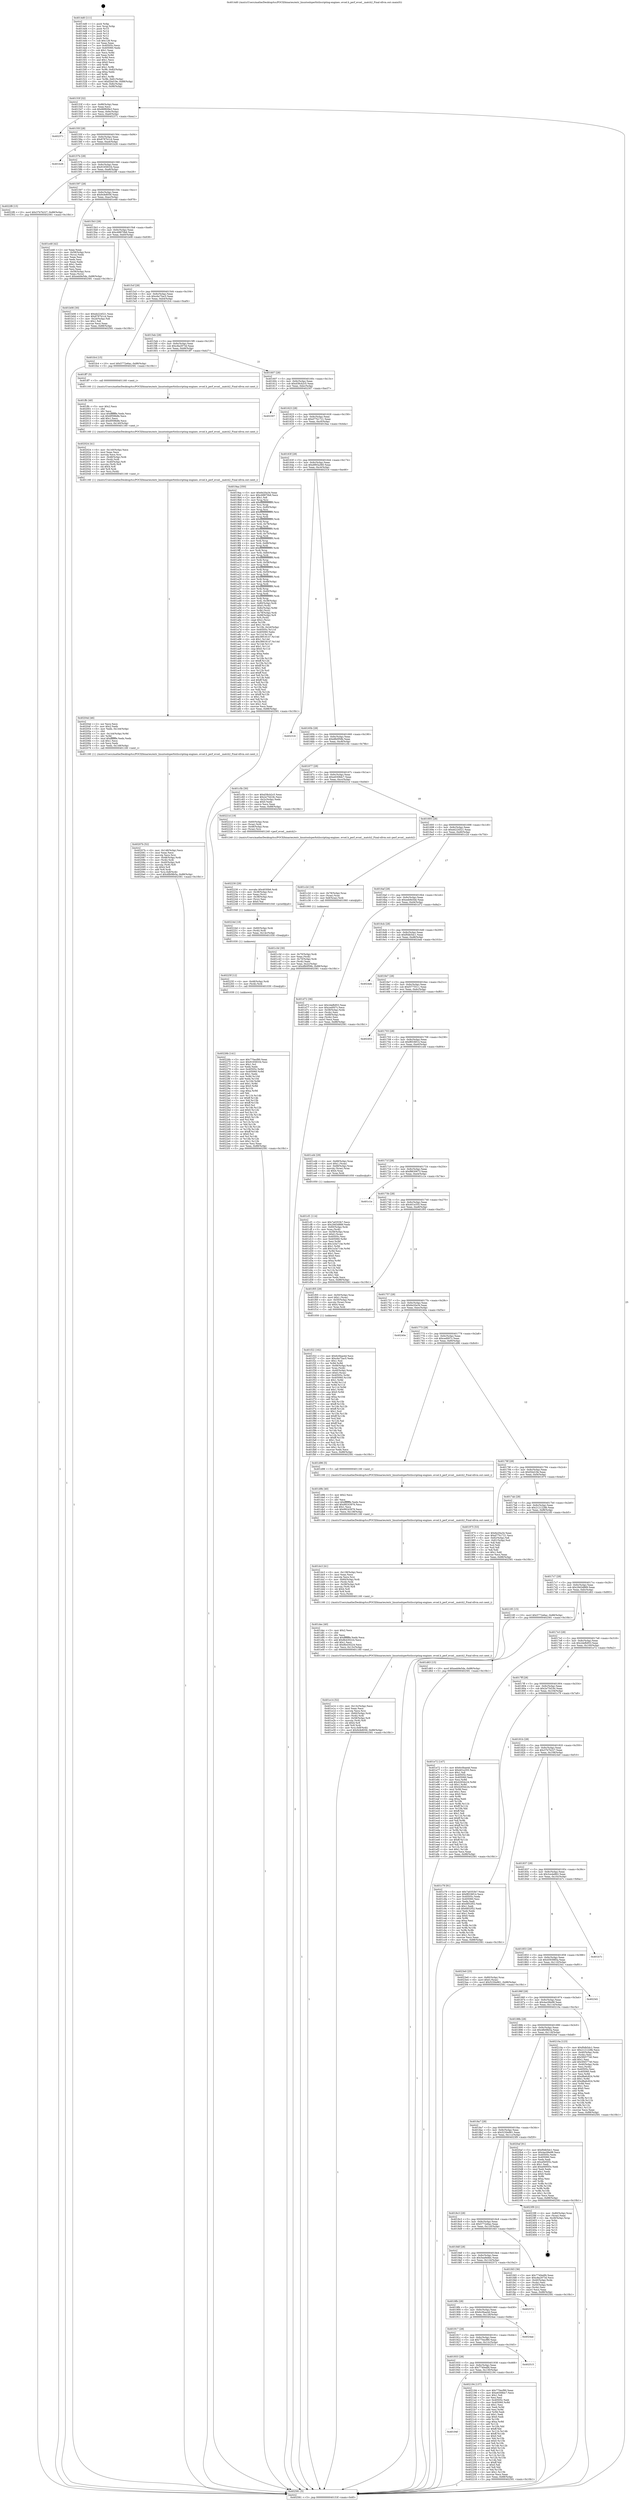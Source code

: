 digraph "0x4014d0" {
  label = "0x4014d0 (/mnt/c/Users/mathe/Desktop/tcc/POCII/binaries/extr_linuxtoolsperfutilscripting-engines..evsel.h_perf_evsel__match2_Final-ollvm.out::main(0))"
  labelloc = "t"
  node[shape=record]

  Entry [label="",width=0.3,height=0.3,shape=circle,fillcolor=black,style=filled]
  "0x40153f" [label="{
     0x40153f [32]\l
     | [instrs]\l
     &nbsp;&nbsp;0x40153f \<+6\>: mov -0x88(%rbp),%eax\l
     &nbsp;&nbsp;0x401545 \<+2\>: mov %eax,%ecx\l
     &nbsp;&nbsp;0x401547 \<+6\>: sub $0x86f609e3,%ecx\l
     &nbsp;&nbsp;0x40154d \<+6\>: mov %eax,-0x9c(%rbp)\l
     &nbsp;&nbsp;0x401553 \<+6\>: mov %ecx,-0xa0(%rbp)\l
     &nbsp;&nbsp;0x401559 \<+6\>: je 0000000000402371 \<main+0xea1\>\l
  }"]
  "0x402371" [label="{
     0x402371\l
  }", style=dashed]
  "0x40155f" [label="{
     0x40155f [28]\l
     | [instrs]\l
     &nbsp;&nbsp;0x40155f \<+5\>: jmp 0000000000401564 \<main+0x94\>\l
     &nbsp;&nbsp;0x401564 \<+6\>: mov -0x9c(%rbp),%eax\l
     &nbsp;&nbsp;0x40156a \<+5\>: sub $0x8787b1c4,%eax\l
     &nbsp;&nbsp;0x40156f \<+6\>: mov %eax,-0xa4(%rbp)\l
     &nbsp;&nbsp;0x401575 \<+6\>: je 0000000000401b26 \<main+0x656\>\l
  }"]
  Exit [label="",width=0.3,height=0.3,shape=circle,fillcolor=black,style=filled,peripheries=2]
  "0x401b26" [label="{
     0x401b26\l
  }", style=dashed]
  "0x40157b" [label="{
     0x40157b [28]\l
     | [instrs]\l
     &nbsp;&nbsp;0x40157b \<+5\>: jmp 0000000000401580 \<main+0xb0\>\l
     &nbsp;&nbsp;0x401580 \<+6\>: mov -0x9c(%rbp),%eax\l
     &nbsp;&nbsp;0x401586 \<+5\>: sub $0x91658334,%eax\l
     &nbsp;&nbsp;0x40158b \<+6\>: mov %eax,-0xa8(%rbp)\l
     &nbsp;&nbsp;0x401591 \<+6\>: je 00000000004022f8 \<main+0xe28\>\l
  }"]
  "0x40226b" [label="{
     0x40226b [141]\l
     | [instrs]\l
     &nbsp;&nbsp;0x40226b \<+5\>: mov $0x770ecf90,%eax\l
     &nbsp;&nbsp;0x402270 \<+5\>: mov $0x91658334,%esi\l
     &nbsp;&nbsp;0x402275 \<+2\>: mov $0x1,%cl\l
     &nbsp;&nbsp;0x402277 \<+2\>: xor %edx,%edx\l
     &nbsp;&nbsp;0x402279 \<+8\>: mov 0x40505c,%r8d\l
     &nbsp;&nbsp;0x402281 \<+8\>: mov 0x405060,%r9d\l
     &nbsp;&nbsp;0x402289 \<+3\>: sub $0x1,%edx\l
     &nbsp;&nbsp;0x40228c \<+3\>: mov %r8d,%r10d\l
     &nbsp;&nbsp;0x40228f \<+3\>: add %edx,%r10d\l
     &nbsp;&nbsp;0x402292 \<+4\>: imul %r10d,%r8d\l
     &nbsp;&nbsp;0x402296 \<+4\>: and $0x1,%r8d\l
     &nbsp;&nbsp;0x40229a \<+4\>: cmp $0x0,%r8d\l
     &nbsp;&nbsp;0x40229e \<+4\>: sete %r11b\l
     &nbsp;&nbsp;0x4022a2 \<+4\>: cmp $0xa,%r9d\l
     &nbsp;&nbsp;0x4022a6 \<+3\>: setl %bl\l
     &nbsp;&nbsp;0x4022a9 \<+3\>: mov %r11b,%r14b\l
     &nbsp;&nbsp;0x4022ac \<+4\>: xor $0xff,%r14b\l
     &nbsp;&nbsp;0x4022b0 \<+3\>: mov %bl,%r15b\l
     &nbsp;&nbsp;0x4022b3 \<+4\>: xor $0xff,%r15b\l
     &nbsp;&nbsp;0x4022b7 \<+3\>: xor $0x0,%cl\l
     &nbsp;&nbsp;0x4022ba \<+3\>: mov %r14b,%r12b\l
     &nbsp;&nbsp;0x4022bd \<+4\>: and $0x0,%r12b\l
     &nbsp;&nbsp;0x4022c1 \<+3\>: and %cl,%r11b\l
     &nbsp;&nbsp;0x4022c4 \<+3\>: mov %r15b,%r13b\l
     &nbsp;&nbsp;0x4022c7 \<+4\>: and $0x0,%r13b\l
     &nbsp;&nbsp;0x4022cb \<+2\>: and %cl,%bl\l
     &nbsp;&nbsp;0x4022cd \<+3\>: or %r11b,%r12b\l
     &nbsp;&nbsp;0x4022d0 \<+3\>: or %bl,%r13b\l
     &nbsp;&nbsp;0x4022d3 \<+3\>: xor %r13b,%r12b\l
     &nbsp;&nbsp;0x4022d6 \<+3\>: or %r15b,%r14b\l
     &nbsp;&nbsp;0x4022d9 \<+4\>: xor $0xff,%r14b\l
     &nbsp;&nbsp;0x4022dd \<+3\>: or $0x0,%cl\l
     &nbsp;&nbsp;0x4022e0 \<+3\>: and %cl,%r14b\l
     &nbsp;&nbsp;0x4022e3 \<+3\>: or %r14b,%r12b\l
     &nbsp;&nbsp;0x4022e6 \<+4\>: test $0x1,%r12b\l
     &nbsp;&nbsp;0x4022ea \<+3\>: cmovne %esi,%eax\l
     &nbsp;&nbsp;0x4022ed \<+6\>: mov %eax,-0x88(%rbp)\l
     &nbsp;&nbsp;0x4022f3 \<+5\>: jmp 0000000000402581 \<main+0x10b1\>\l
  }"]
  "0x4022f8" [label="{
     0x4022f8 [15]\l
     | [instrs]\l
     &nbsp;&nbsp;0x4022f8 \<+10\>: movl $0x37b7b227,-0x88(%rbp)\l
     &nbsp;&nbsp;0x402302 \<+5\>: jmp 0000000000402581 \<main+0x10b1\>\l
  }"]
  "0x401597" [label="{
     0x401597 [28]\l
     | [instrs]\l
     &nbsp;&nbsp;0x401597 \<+5\>: jmp 000000000040159c \<main+0xcc\>\l
     &nbsp;&nbsp;0x40159c \<+6\>: mov -0x9c(%rbp),%eax\l
     &nbsp;&nbsp;0x4015a2 \<+5\>: sub $0x9cfe8056,%eax\l
     &nbsp;&nbsp;0x4015a7 \<+6\>: mov %eax,-0xac(%rbp)\l
     &nbsp;&nbsp;0x4015ad \<+6\>: je 0000000000401e48 \<main+0x978\>\l
  }"]
  "0x40225f" [label="{
     0x40225f [12]\l
     | [instrs]\l
     &nbsp;&nbsp;0x40225f \<+4\>: mov -0x48(%rbp),%rdi\l
     &nbsp;&nbsp;0x402263 \<+3\>: mov (%rdi),%rdi\l
     &nbsp;&nbsp;0x402266 \<+5\>: call 0000000000401030 \<free@plt\>\l
     | [calls]\l
     &nbsp;&nbsp;0x401030 \{1\} (unknown)\l
  }"]
  "0x401e48" [label="{
     0x401e48 [42]\l
     | [instrs]\l
     &nbsp;&nbsp;0x401e48 \<+2\>: xor %eax,%eax\l
     &nbsp;&nbsp;0x401e4a \<+4\>: mov -0x58(%rbp),%rcx\l
     &nbsp;&nbsp;0x401e4e \<+2\>: mov (%rcx),%edx\l
     &nbsp;&nbsp;0x401e50 \<+2\>: mov %eax,%esi\l
     &nbsp;&nbsp;0x401e52 \<+2\>: sub %edx,%esi\l
     &nbsp;&nbsp;0x401e54 \<+2\>: mov %eax,%edx\l
     &nbsp;&nbsp;0x401e56 \<+3\>: sub $0x1,%edx\l
     &nbsp;&nbsp;0x401e59 \<+2\>: add %edx,%esi\l
     &nbsp;&nbsp;0x401e5b \<+2\>: sub %esi,%eax\l
     &nbsp;&nbsp;0x401e5d \<+4\>: mov -0x58(%rbp),%rcx\l
     &nbsp;&nbsp;0x401e61 \<+2\>: mov %eax,(%rcx)\l
     &nbsp;&nbsp;0x401e63 \<+10\>: movl $0xeeb9e5de,-0x88(%rbp)\l
     &nbsp;&nbsp;0x401e6d \<+5\>: jmp 0000000000402581 \<main+0x10b1\>\l
  }"]
  "0x4015b3" [label="{
     0x4015b3 [28]\l
     | [instrs]\l
     &nbsp;&nbsp;0x4015b3 \<+5\>: jmp 00000000004015b8 \<main+0xe8\>\l
     &nbsp;&nbsp;0x4015b8 \<+6\>: mov -0x9c(%rbp),%eax\l
     &nbsp;&nbsp;0x4015be \<+5\>: sub $0xc68870b6,%eax\l
     &nbsp;&nbsp;0x4015c3 \<+6\>: mov %eax,-0xb0(%rbp)\l
     &nbsp;&nbsp;0x4015c9 \<+6\>: je 0000000000401b08 \<main+0x638\>\l
  }"]
  "0x40224d" [label="{
     0x40224d [18]\l
     | [instrs]\l
     &nbsp;&nbsp;0x40224d \<+4\>: mov -0x60(%rbp),%rdi\l
     &nbsp;&nbsp;0x402251 \<+3\>: mov (%rdi),%rdi\l
     &nbsp;&nbsp;0x402254 \<+6\>: mov %eax,-0x14c(%rbp)\l
     &nbsp;&nbsp;0x40225a \<+5\>: call 0000000000401030 \<free@plt\>\l
     | [calls]\l
     &nbsp;&nbsp;0x401030 \{1\} (unknown)\l
  }"]
  "0x401b08" [label="{
     0x401b08 [30]\l
     | [instrs]\l
     &nbsp;&nbsp;0x401b08 \<+5\>: mov $0xeb224521,%eax\l
     &nbsp;&nbsp;0x401b0d \<+5\>: mov $0x8787b1c4,%ecx\l
     &nbsp;&nbsp;0x401b12 \<+3\>: mov -0x2d(%rbp),%dl\l
     &nbsp;&nbsp;0x401b15 \<+3\>: test $0x1,%dl\l
     &nbsp;&nbsp;0x401b18 \<+3\>: cmovne %ecx,%eax\l
     &nbsp;&nbsp;0x401b1b \<+6\>: mov %eax,-0x88(%rbp)\l
     &nbsp;&nbsp;0x401b21 \<+5\>: jmp 0000000000402581 \<main+0x10b1\>\l
  }"]
  "0x4015cf" [label="{
     0x4015cf [28]\l
     | [instrs]\l
     &nbsp;&nbsp;0x4015cf \<+5\>: jmp 00000000004015d4 \<main+0x104\>\l
     &nbsp;&nbsp;0x4015d4 \<+6\>: mov -0x9c(%rbp),%eax\l
     &nbsp;&nbsp;0x4015da \<+5\>: sub $0xc6a75ac5,%eax\l
     &nbsp;&nbsp;0x4015df \<+6\>: mov %eax,-0xb4(%rbp)\l
     &nbsp;&nbsp;0x4015e5 \<+6\>: je 0000000000401fc4 \<main+0xaf4\>\l
  }"]
  "0x402230" [label="{
     0x402230 [29]\l
     | [instrs]\l
     &nbsp;&nbsp;0x402230 \<+10\>: movabs $0x4030b6,%rdi\l
     &nbsp;&nbsp;0x40223a \<+4\>: mov -0x38(%rbp),%rsi\l
     &nbsp;&nbsp;0x40223e \<+2\>: mov %eax,(%rsi)\l
     &nbsp;&nbsp;0x402240 \<+4\>: mov -0x38(%rbp),%rsi\l
     &nbsp;&nbsp;0x402244 \<+2\>: mov (%rsi),%esi\l
     &nbsp;&nbsp;0x402246 \<+2\>: mov $0x0,%al\l
     &nbsp;&nbsp;0x402248 \<+5\>: call 0000000000401040 \<printf@plt\>\l
     | [calls]\l
     &nbsp;&nbsp;0x401040 \{1\} (unknown)\l
  }"]
  "0x401fc4" [label="{
     0x401fc4 [15]\l
     | [instrs]\l
     &nbsp;&nbsp;0x401fc4 \<+10\>: movl $0x5772e6ac,-0x88(%rbp)\l
     &nbsp;&nbsp;0x401fce \<+5\>: jmp 0000000000402581 \<main+0x10b1\>\l
  }"]
  "0x4015eb" [label="{
     0x4015eb [28]\l
     | [instrs]\l
     &nbsp;&nbsp;0x4015eb \<+5\>: jmp 00000000004015f0 \<main+0x120\>\l
     &nbsp;&nbsp;0x4015f0 \<+6\>: mov -0x9c(%rbp),%eax\l
     &nbsp;&nbsp;0x4015f6 \<+5\>: sub $0xc8a2973d,%eax\l
     &nbsp;&nbsp;0x4015fb \<+6\>: mov %eax,-0xb8(%rbp)\l
     &nbsp;&nbsp;0x401601 \<+6\>: je 0000000000401ff7 \<main+0xb27\>\l
  }"]
  "0x40194f" [label="{
     0x40194f\l
  }", style=dashed]
  "0x401ff7" [label="{
     0x401ff7 [5]\l
     | [instrs]\l
     &nbsp;&nbsp;0x401ff7 \<+5\>: call 0000000000401160 \<next_i\>\l
     | [calls]\l
     &nbsp;&nbsp;0x401160 \{1\} (/mnt/c/Users/mathe/Desktop/tcc/POCII/binaries/extr_linuxtoolsperfutilscripting-engines..evsel.h_perf_evsel__match2_Final-ollvm.out::next_i)\l
  }"]
  "0x401607" [label="{
     0x401607 [28]\l
     | [instrs]\l
     &nbsp;&nbsp;0x401607 \<+5\>: jmp 000000000040160c \<main+0x13c\>\l
     &nbsp;&nbsp;0x40160c \<+6\>: mov -0x9c(%rbp),%eax\l
     &nbsp;&nbsp;0x401612 \<+5\>: sub $0xd38cb2c5,%eax\l
     &nbsp;&nbsp;0x401617 \<+6\>: mov %eax,-0xbc(%rbp)\l
     &nbsp;&nbsp;0x40161d \<+6\>: je 0000000000402307 \<main+0xe37\>\l
  }"]
  "0x402194" [label="{
     0x402194 [137]\l
     | [instrs]\l
     &nbsp;&nbsp;0x402194 \<+5\>: mov $0x770ecf90,%eax\l
     &nbsp;&nbsp;0x402199 \<+5\>: mov $0xe6308dc7,%ecx\l
     &nbsp;&nbsp;0x40219e \<+2\>: mov $0x1,%dl\l
     &nbsp;&nbsp;0x4021a0 \<+2\>: xor %esi,%esi\l
     &nbsp;&nbsp;0x4021a2 \<+7\>: mov 0x40505c,%edi\l
     &nbsp;&nbsp;0x4021a9 \<+8\>: mov 0x405060,%r8d\l
     &nbsp;&nbsp;0x4021b1 \<+3\>: sub $0x1,%esi\l
     &nbsp;&nbsp;0x4021b4 \<+3\>: mov %edi,%r9d\l
     &nbsp;&nbsp;0x4021b7 \<+3\>: add %esi,%r9d\l
     &nbsp;&nbsp;0x4021ba \<+4\>: imul %r9d,%edi\l
     &nbsp;&nbsp;0x4021be \<+3\>: and $0x1,%edi\l
     &nbsp;&nbsp;0x4021c1 \<+3\>: cmp $0x0,%edi\l
     &nbsp;&nbsp;0x4021c4 \<+4\>: sete %r10b\l
     &nbsp;&nbsp;0x4021c8 \<+4\>: cmp $0xa,%r8d\l
     &nbsp;&nbsp;0x4021cc \<+4\>: setl %r11b\l
     &nbsp;&nbsp;0x4021d0 \<+3\>: mov %r10b,%bl\l
     &nbsp;&nbsp;0x4021d3 \<+3\>: xor $0xff,%bl\l
     &nbsp;&nbsp;0x4021d6 \<+3\>: mov %r11b,%r14b\l
     &nbsp;&nbsp;0x4021d9 \<+4\>: xor $0xff,%r14b\l
     &nbsp;&nbsp;0x4021dd \<+3\>: xor $0x0,%dl\l
     &nbsp;&nbsp;0x4021e0 \<+3\>: mov %bl,%r15b\l
     &nbsp;&nbsp;0x4021e3 \<+4\>: and $0x0,%r15b\l
     &nbsp;&nbsp;0x4021e7 \<+3\>: and %dl,%r10b\l
     &nbsp;&nbsp;0x4021ea \<+3\>: mov %r14b,%r12b\l
     &nbsp;&nbsp;0x4021ed \<+4\>: and $0x0,%r12b\l
     &nbsp;&nbsp;0x4021f1 \<+3\>: and %dl,%r11b\l
     &nbsp;&nbsp;0x4021f4 \<+3\>: or %r10b,%r15b\l
     &nbsp;&nbsp;0x4021f7 \<+3\>: or %r11b,%r12b\l
     &nbsp;&nbsp;0x4021fa \<+3\>: xor %r12b,%r15b\l
     &nbsp;&nbsp;0x4021fd \<+3\>: or %r14b,%bl\l
     &nbsp;&nbsp;0x402200 \<+3\>: xor $0xff,%bl\l
     &nbsp;&nbsp;0x402203 \<+3\>: or $0x0,%dl\l
     &nbsp;&nbsp;0x402206 \<+2\>: and %dl,%bl\l
     &nbsp;&nbsp;0x402208 \<+3\>: or %bl,%r15b\l
     &nbsp;&nbsp;0x40220b \<+4\>: test $0x1,%r15b\l
     &nbsp;&nbsp;0x40220f \<+3\>: cmovne %ecx,%eax\l
     &nbsp;&nbsp;0x402212 \<+6\>: mov %eax,-0x88(%rbp)\l
     &nbsp;&nbsp;0x402218 \<+5\>: jmp 0000000000402581 \<main+0x10b1\>\l
  }"]
  "0x402307" [label="{
     0x402307\l
  }", style=dashed]
  "0x401623" [label="{
     0x401623 [28]\l
     | [instrs]\l
     &nbsp;&nbsp;0x401623 \<+5\>: jmp 0000000000401628 \<main+0x158\>\l
     &nbsp;&nbsp;0x401628 \<+6\>: mov -0x9c(%rbp),%eax\l
     &nbsp;&nbsp;0x40162e \<+5\>: sub $0xd77b1721,%eax\l
     &nbsp;&nbsp;0x401633 \<+6\>: mov %eax,-0xc0(%rbp)\l
     &nbsp;&nbsp;0x401639 \<+6\>: je 00000000004019aa \<main+0x4da\>\l
  }"]
  "0x401933" [label="{
     0x401933 [28]\l
     | [instrs]\l
     &nbsp;&nbsp;0x401933 \<+5\>: jmp 0000000000401938 \<main+0x468\>\l
     &nbsp;&nbsp;0x401938 \<+6\>: mov -0x9c(%rbp),%eax\l
     &nbsp;&nbsp;0x40193e \<+5\>: sub $0x7740edf4,%eax\l
     &nbsp;&nbsp;0x401943 \<+6\>: mov %eax,-0x130(%rbp)\l
     &nbsp;&nbsp;0x401949 \<+6\>: je 0000000000402194 \<main+0xcc4\>\l
  }"]
  "0x4019aa" [label="{
     0x4019aa [350]\l
     | [instrs]\l
     &nbsp;&nbsp;0x4019aa \<+5\>: mov $0x6e20a34,%eax\l
     &nbsp;&nbsp;0x4019af \<+5\>: mov $0xc68870b6,%ecx\l
     &nbsp;&nbsp;0x4019b4 \<+2\>: mov $0x1,%dl\l
     &nbsp;&nbsp;0x4019b6 \<+3\>: mov %rsp,%rsi\l
     &nbsp;&nbsp;0x4019b9 \<+4\>: add $0xfffffffffffffff0,%rsi\l
     &nbsp;&nbsp;0x4019bd \<+3\>: mov %rsi,%rsp\l
     &nbsp;&nbsp;0x4019c0 \<+4\>: mov %rsi,-0x80(%rbp)\l
     &nbsp;&nbsp;0x4019c4 \<+3\>: mov %rsp,%rsi\l
     &nbsp;&nbsp;0x4019c7 \<+4\>: add $0xfffffffffffffff0,%rsi\l
     &nbsp;&nbsp;0x4019cb \<+3\>: mov %rsi,%rsp\l
     &nbsp;&nbsp;0x4019ce \<+3\>: mov %rsp,%rdi\l
     &nbsp;&nbsp;0x4019d1 \<+4\>: add $0xfffffffffffffff0,%rdi\l
     &nbsp;&nbsp;0x4019d5 \<+3\>: mov %rdi,%rsp\l
     &nbsp;&nbsp;0x4019d8 \<+4\>: mov %rdi,-0x78(%rbp)\l
     &nbsp;&nbsp;0x4019dc \<+3\>: mov %rsp,%rdi\l
     &nbsp;&nbsp;0x4019df \<+4\>: add $0xfffffffffffffff0,%rdi\l
     &nbsp;&nbsp;0x4019e3 \<+3\>: mov %rdi,%rsp\l
     &nbsp;&nbsp;0x4019e6 \<+4\>: mov %rdi,-0x70(%rbp)\l
     &nbsp;&nbsp;0x4019ea \<+3\>: mov %rsp,%rdi\l
     &nbsp;&nbsp;0x4019ed \<+4\>: add $0xfffffffffffffff0,%rdi\l
     &nbsp;&nbsp;0x4019f1 \<+3\>: mov %rdi,%rsp\l
     &nbsp;&nbsp;0x4019f4 \<+4\>: mov %rdi,-0x68(%rbp)\l
     &nbsp;&nbsp;0x4019f8 \<+3\>: mov %rsp,%rdi\l
     &nbsp;&nbsp;0x4019fb \<+4\>: add $0xfffffffffffffff0,%rdi\l
     &nbsp;&nbsp;0x4019ff \<+3\>: mov %rdi,%rsp\l
     &nbsp;&nbsp;0x401a02 \<+4\>: mov %rdi,-0x60(%rbp)\l
     &nbsp;&nbsp;0x401a06 \<+3\>: mov %rsp,%rdi\l
     &nbsp;&nbsp;0x401a09 \<+4\>: add $0xfffffffffffffff0,%rdi\l
     &nbsp;&nbsp;0x401a0d \<+3\>: mov %rdi,%rsp\l
     &nbsp;&nbsp;0x401a10 \<+4\>: mov %rdi,-0x58(%rbp)\l
     &nbsp;&nbsp;0x401a14 \<+3\>: mov %rsp,%rdi\l
     &nbsp;&nbsp;0x401a17 \<+4\>: add $0xfffffffffffffff0,%rdi\l
     &nbsp;&nbsp;0x401a1b \<+3\>: mov %rdi,%rsp\l
     &nbsp;&nbsp;0x401a1e \<+4\>: mov %rdi,-0x50(%rbp)\l
     &nbsp;&nbsp;0x401a22 \<+3\>: mov %rsp,%rdi\l
     &nbsp;&nbsp;0x401a25 \<+4\>: add $0xfffffffffffffff0,%rdi\l
     &nbsp;&nbsp;0x401a29 \<+3\>: mov %rdi,%rsp\l
     &nbsp;&nbsp;0x401a2c \<+4\>: mov %rdi,-0x48(%rbp)\l
     &nbsp;&nbsp;0x401a30 \<+3\>: mov %rsp,%rdi\l
     &nbsp;&nbsp;0x401a33 \<+4\>: add $0xfffffffffffffff0,%rdi\l
     &nbsp;&nbsp;0x401a37 \<+3\>: mov %rdi,%rsp\l
     &nbsp;&nbsp;0x401a3a \<+4\>: mov %rdi,-0x40(%rbp)\l
     &nbsp;&nbsp;0x401a3e \<+3\>: mov %rsp,%rdi\l
     &nbsp;&nbsp;0x401a41 \<+4\>: add $0xfffffffffffffff0,%rdi\l
     &nbsp;&nbsp;0x401a45 \<+3\>: mov %rdi,%rsp\l
     &nbsp;&nbsp;0x401a48 \<+4\>: mov %rdi,-0x38(%rbp)\l
     &nbsp;&nbsp;0x401a4c \<+4\>: mov -0x80(%rbp),%rdi\l
     &nbsp;&nbsp;0x401a50 \<+6\>: movl $0x0,(%rdi)\l
     &nbsp;&nbsp;0x401a56 \<+7\>: mov -0x8c(%rbp),%r8d\l
     &nbsp;&nbsp;0x401a5d \<+3\>: mov %r8d,(%rsi)\l
     &nbsp;&nbsp;0x401a60 \<+4\>: mov -0x78(%rbp),%rdi\l
     &nbsp;&nbsp;0x401a64 \<+7\>: mov -0x98(%rbp),%r9\l
     &nbsp;&nbsp;0x401a6b \<+3\>: mov %r9,(%rdi)\l
     &nbsp;&nbsp;0x401a6e \<+3\>: cmpl $0x2,(%rsi)\l
     &nbsp;&nbsp;0x401a71 \<+4\>: setne %r10b\l
     &nbsp;&nbsp;0x401a75 \<+4\>: and $0x1,%r10b\l
     &nbsp;&nbsp;0x401a79 \<+4\>: mov %r10b,-0x2d(%rbp)\l
     &nbsp;&nbsp;0x401a7d \<+8\>: mov 0x40505c,%r11d\l
     &nbsp;&nbsp;0x401a85 \<+7\>: mov 0x405060,%ebx\l
     &nbsp;&nbsp;0x401a8c \<+3\>: mov %r11d,%r14d\l
     &nbsp;&nbsp;0x401a8f \<+7\>: add $0x38918147,%r14d\l
     &nbsp;&nbsp;0x401a96 \<+4\>: sub $0x1,%r14d\l
     &nbsp;&nbsp;0x401a9a \<+7\>: sub $0x38918147,%r14d\l
     &nbsp;&nbsp;0x401aa1 \<+4\>: imul %r14d,%r11d\l
     &nbsp;&nbsp;0x401aa5 \<+4\>: and $0x1,%r11d\l
     &nbsp;&nbsp;0x401aa9 \<+4\>: cmp $0x0,%r11d\l
     &nbsp;&nbsp;0x401aad \<+4\>: sete %r10b\l
     &nbsp;&nbsp;0x401ab1 \<+3\>: cmp $0xa,%ebx\l
     &nbsp;&nbsp;0x401ab4 \<+4\>: setl %r15b\l
     &nbsp;&nbsp;0x401ab8 \<+3\>: mov %r10b,%r12b\l
     &nbsp;&nbsp;0x401abb \<+4\>: xor $0xff,%r12b\l
     &nbsp;&nbsp;0x401abf \<+3\>: mov %r15b,%r13b\l
     &nbsp;&nbsp;0x401ac2 \<+4\>: xor $0xff,%r13b\l
     &nbsp;&nbsp;0x401ac6 \<+3\>: xor $0x1,%dl\l
     &nbsp;&nbsp;0x401ac9 \<+3\>: mov %r12b,%sil\l
     &nbsp;&nbsp;0x401acc \<+4\>: and $0xff,%sil\l
     &nbsp;&nbsp;0x401ad0 \<+3\>: and %dl,%r10b\l
     &nbsp;&nbsp;0x401ad3 \<+3\>: mov %r13b,%dil\l
     &nbsp;&nbsp;0x401ad6 \<+4\>: and $0xff,%dil\l
     &nbsp;&nbsp;0x401ada \<+3\>: and %dl,%r15b\l
     &nbsp;&nbsp;0x401add \<+3\>: or %r10b,%sil\l
     &nbsp;&nbsp;0x401ae0 \<+3\>: or %r15b,%dil\l
     &nbsp;&nbsp;0x401ae3 \<+3\>: xor %dil,%sil\l
     &nbsp;&nbsp;0x401ae6 \<+3\>: or %r13b,%r12b\l
     &nbsp;&nbsp;0x401ae9 \<+4\>: xor $0xff,%r12b\l
     &nbsp;&nbsp;0x401aed \<+3\>: or $0x1,%dl\l
     &nbsp;&nbsp;0x401af0 \<+3\>: and %dl,%r12b\l
     &nbsp;&nbsp;0x401af3 \<+3\>: or %r12b,%sil\l
     &nbsp;&nbsp;0x401af6 \<+4\>: test $0x1,%sil\l
     &nbsp;&nbsp;0x401afa \<+3\>: cmovne %ecx,%eax\l
     &nbsp;&nbsp;0x401afd \<+6\>: mov %eax,-0x88(%rbp)\l
     &nbsp;&nbsp;0x401b03 \<+5\>: jmp 0000000000402581 \<main+0x10b1\>\l
  }"]
  "0x40163f" [label="{
     0x40163f [28]\l
     | [instrs]\l
     &nbsp;&nbsp;0x40163f \<+5\>: jmp 0000000000401644 \<main+0x174\>\l
     &nbsp;&nbsp;0x401644 \<+6\>: mov -0x9c(%rbp),%eax\l
     &nbsp;&nbsp;0x40164a \<+5\>: sub $0xd993a360,%eax\l
     &nbsp;&nbsp;0x40164f \<+6\>: mov %eax,-0xc4(%rbp)\l
     &nbsp;&nbsp;0x401655 \<+6\>: je 0000000000402316 \<main+0xe46\>\l
  }"]
  "0x402515" [label="{
     0x402515\l
  }", style=dashed]
  "0x402316" [label="{
     0x402316\l
  }", style=dashed]
  "0x40165b" [label="{
     0x40165b [28]\l
     | [instrs]\l
     &nbsp;&nbsp;0x40165b \<+5\>: jmp 0000000000401660 \<main+0x190\>\l
     &nbsp;&nbsp;0x401660 \<+6\>: mov -0x9c(%rbp),%eax\l
     &nbsp;&nbsp;0x401666 \<+5\>: sub $0xdfb0f58b,%eax\l
     &nbsp;&nbsp;0x40166b \<+6\>: mov %eax,-0xc8(%rbp)\l
     &nbsp;&nbsp;0x401671 \<+6\>: je 0000000000401c5b \<main+0x78b\>\l
  }"]
  "0x401917" [label="{
     0x401917 [28]\l
     | [instrs]\l
     &nbsp;&nbsp;0x401917 \<+5\>: jmp 000000000040191c \<main+0x44c\>\l
     &nbsp;&nbsp;0x40191c \<+6\>: mov -0x9c(%rbp),%eax\l
     &nbsp;&nbsp;0x401922 \<+5\>: sub $0x770ecf90,%eax\l
     &nbsp;&nbsp;0x401927 \<+6\>: mov %eax,-0x12c(%rbp)\l
     &nbsp;&nbsp;0x40192d \<+6\>: je 0000000000402515 \<main+0x1045\>\l
  }"]
  "0x401c5b" [label="{
     0x401c5b [30]\l
     | [instrs]\l
     &nbsp;&nbsp;0x401c5b \<+5\>: mov $0xd38cb2c5,%eax\l
     &nbsp;&nbsp;0x401c60 \<+5\>: mov $0x2e75d18c,%ecx\l
     &nbsp;&nbsp;0x401c65 \<+3\>: mov -0x2c(%rbp),%edx\l
     &nbsp;&nbsp;0x401c68 \<+3\>: cmp $0x0,%edx\l
     &nbsp;&nbsp;0x401c6b \<+3\>: cmove %ecx,%eax\l
     &nbsp;&nbsp;0x401c6e \<+6\>: mov %eax,-0x88(%rbp)\l
     &nbsp;&nbsp;0x401c74 \<+5\>: jmp 0000000000402581 \<main+0x10b1\>\l
  }"]
  "0x401677" [label="{
     0x401677 [28]\l
     | [instrs]\l
     &nbsp;&nbsp;0x401677 \<+5\>: jmp 000000000040167c \<main+0x1ac\>\l
     &nbsp;&nbsp;0x40167c \<+6\>: mov -0x9c(%rbp),%eax\l
     &nbsp;&nbsp;0x401682 \<+5\>: sub $0xe6308dc7,%eax\l
     &nbsp;&nbsp;0x401687 \<+6\>: mov %eax,-0xcc(%rbp)\l
     &nbsp;&nbsp;0x40168d \<+6\>: je 000000000040221d \<main+0xd4d\>\l
  }"]
  "0x4024ae" [label="{
     0x4024ae\l
  }", style=dashed]
  "0x40221d" [label="{
     0x40221d [19]\l
     | [instrs]\l
     &nbsp;&nbsp;0x40221d \<+4\>: mov -0x60(%rbp),%rax\l
     &nbsp;&nbsp;0x402221 \<+3\>: mov (%rax),%rdi\l
     &nbsp;&nbsp;0x402224 \<+4\>: mov -0x48(%rbp),%rax\l
     &nbsp;&nbsp;0x402228 \<+3\>: mov (%rax),%rsi\l
     &nbsp;&nbsp;0x40222b \<+5\>: call 0000000000401240 \<perf_evsel__match2\>\l
     | [calls]\l
     &nbsp;&nbsp;0x401240 \{1\} (/mnt/c/Users/mathe/Desktop/tcc/POCII/binaries/extr_linuxtoolsperfutilscripting-engines..evsel.h_perf_evsel__match2_Final-ollvm.out::perf_evsel__match2)\l
  }"]
  "0x401693" [label="{
     0x401693 [28]\l
     | [instrs]\l
     &nbsp;&nbsp;0x401693 \<+5\>: jmp 0000000000401698 \<main+0x1c8\>\l
     &nbsp;&nbsp;0x401698 \<+6\>: mov -0x9c(%rbp),%eax\l
     &nbsp;&nbsp;0x40169e \<+5\>: sub $0xeb224521,%eax\l
     &nbsp;&nbsp;0x4016a3 \<+6\>: mov %eax,-0xd0(%rbp)\l
     &nbsp;&nbsp;0x4016a9 \<+6\>: je 0000000000401c2d \<main+0x75d\>\l
  }"]
  "0x4018fb" [label="{
     0x4018fb [28]\l
     | [instrs]\l
     &nbsp;&nbsp;0x4018fb \<+5\>: jmp 0000000000401900 \<main+0x430\>\l
     &nbsp;&nbsp;0x401900 \<+6\>: mov -0x9c(%rbp),%eax\l
     &nbsp;&nbsp;0x401906 \<+5\>: sub $0x6c0bae4d,%eax\l
     &nbsp;&nbsp;0x40190b \<+6\>: mov %eax,-0x128(%rbp)\l
     &nbsp;&nbsp;0x401911 \<+6\>: je 00000000004024ae \<main+0xfde\>\l
  }"]
  "0x401c2d" [label="{
     0x401c2d [16]\l
     | [instrs]\l
     &nbsp;&nbsp;0x401c2d \<+4\>: mov -0x78(%rbp),%rax\l
     &nbsp;&nbsp;0x401c31 \<+3\>: mov (%rax),%rax\l
     &nbsp;&nbsp;0x401c34 \<+4\>: mov 0x8(%rax),%rdi\l
     &nbsp;&nbsp;0x401c38 \<+5\>: call 0000000000401060 \<atoi@plt\>\l
     | [calls]\l
     &nbsp;&nbsp;0x401060 \{1\} (unknown)\l
  }"]
  "0x4016af" [label="{
     0x4016af [28]\l
     | [instrs]\l
     &nbsp;&nbsp;0x4016af \<+5\>: jmp 00000000004016b4 \<main+0x1e4\>\l
     &nbsp;&nbsp;0x4016b4 \<+6\>: mov -0x9c(%rbp),%eax\l
     &nbsp;&nbsp;0x4016ba \<+5\>: sub $0xeeb9e5de,%eax\l
     &nbsp;&nbsp;0x4016bf \<+6\>: mov %eax,-0xd4(%rbp)\l
     &nbsp;&nbsp;0x4016c5 \<+6\>: je 0000000000401d72 \<main+0x8a2\>\l
  }"]
  "0x402572" [label="{
     0x402572\l
  }", style=dashed]
  "0x401d72" [label="{
     0x401d72 [36]\l
     | [instrs]\l
     &nbsp;&nbsp;0x401d72 \<+5\>: mov $0x2defb953,%eax\l
     &nbsp;&nbsp;0x401d77 \<+5\>: mov $0xced007c,%ecx\l
     &nbsp;&nbsp;0x401d7c \<+4\>: mov -0x58(%rbp),%rdx\l
     &nbsp;&nbsp;0x401d80 \<+2\>: mov (%rdx),%esi\l
     &nbsp;&nbsp;0x401d82 \<+4\>: mov -0x68(%rbp),%rdx\l
     &nbsp;&nbsp;0x401d86 \<+2\>: cmp (%rdx),%esi\l
     &nbsp;&nbsp;0x401d88 \<+3\>: cmovl %ecx,%eax\l
     &nbsp;&nbsp;0x401d8b \<+6\>: mov %eax,-0x88(%rbp)\l
     &nbsp;&nbsp;0x401d91 \<+5\>: jmp 0000000000402581 \<main+0x10b1\>\l
  }"]
  "0x4016cb" [label="{
     0x4016cb [28]\l
     | [instrs]\l
     &nbsp;&nbsp;0x4016cb \<+5\>: jmp 00000000004016d0 \<main+0x200\>\l
     &nbsp;&nbsp;0x4016d0 \<+6\>: mov -0x9c(%rbp),%eax\l
     &nbsp;&nbsp;0x4016d6 \<+5\>: sub $0xf0db5dc1,%eax\l
     &nbsp;&nbsp;0x4016db \<+6\>: mov %eax,-0xd8(%rbp)\l
     &nbsp;&nbsp;0x4016e1 \<+6\>: je 00000000004024eb \<main+0x101b\>\l
  }"]
  "0x40207b" [label="{
     0x40207b [52]\l
     | [instrs]\l
     &nbsp;&nbsp;0x40207b \<+6\>: mov -0x148(%rbp),%ecx\l
     &nbsp;&nbsp;0x402081 \<+3\>: imul %eax,%ecx\l
     &nbsp;&nbsp;0x402084 \<+3\>: movslq %ecx,%rsi\l
     &nbsp;&nbsp;0x402087 \<+4\>: mov -0x48(%rbp),%rdi\l
     &nbsp;&nbsp;0x40208b \<+3\>: mov (%rdi),%rdi\l
     &nbsp;&nbsp;0x40208e \<+4\>: mov -0x40(%rbp),%r8\l
     &nbsp;&nbsp;0x402092 \<+3\>: movslq (%r8),%r8\l
     &nbsp;&nbsp;0x402095 \<+4\>: shl $0x4,%r8\l
     &nbsp;&nbsp;0x402099 \<+3\>: add %r8,%rdi\l
     &nbsp;&nbsp;0x40209c \<+4\>: mov %rsi,0x8(%rdi)\l
     &nbsp;&nbsp;0x4020a0 \<+10\>: movl $0x4fb08b5a,-0x88(%rbp)\l
     &nbsp;&nbsp;0x4020aa \<+5\>: jmp 0000000000402581 \<main+0x10b1\>\l
  }"]
  "0x4024eb" [label="{
     0x4024eb\l
  }", style=dashed]
  "0x4016e7" [label="{
     0x4016e7 [28]\l
     | [instrs]\l
     &nbsp;&nbsp;0x4016e7 \<+5\>: jmp 00000000004016ec \<main+0x21c\>\l
     &nbsp;&nbsp;0x4016ec \<+6\>: mov -0x9c(%rbp),%eax\l
     &nbsp;&nbsp;0x4016f2 \<+5\>: sub $0xf3775511,%eax\l
     &nbsp;&nbsp;0x4016f7 \<+6\>: mov %eax,-0xdc(%rbp)\l
     &nbsp;&nbsp;0x4016fd \<+6\>: je 0000000000402453 \<main+0xf83\>\l
  }"]
  "0x40204d" [label="{
     0x40204d [46]\l
     | [instrs]\l
     &nbsp;&nbsp;0x40204d \<+2\>: xor %ecx,%ecx\l
     &nbsp;&nbsp;0x40204f \<+5\>: mov $0x2,%edx\l
     &nbsp;&nbsp;0x402054 \<+6\>: mov %edx,-0x144(%rbp)\l
     &nbsp;&nbsp;0x40205a \<+1\>: cltd\l
     &nbsp;&nbsp;0x40205b \<+7\>: mov -0x144(%rbp),%r9d\l
     &nbsp;&nbsp;0x402062 \<+3\>: idiv %r9d\l
     &nbsp;&nbsp;0x402065 \<+6\>: imul $0xfffffffe,%edx,%edx\l
     &nbsp;&nbsp;0x40206b \<+3\>: sub $0x1,%ecx\l
     &nbsp;&nbsp;0x40206e \<+2\>: sub %ecx,%edx\l
     &nbsp;&nbsp;0x402070 \<+6\>: mov %edx,-0x148(%rbp)\l
     &nbsp;&nbsp;0x402076 \<+5\>: call 0000000000401160 \<next_i\>\l
     | [calls]\l
     &nbsp;&nbsp;0x401160 \{1\} (/mnt/c/Users/mathe/Desktop/tcc/POCII/binaries/extr_linuxtoolsperfutilscripting-engines..evsel.h_perf_evsel__match2_Final-ollvm.out::next_i)\l
  }"]
  "0x402453" [label="{
     0x402453\l
  }", style=dashed]
  "0x401703" [label="{
     0x401703 [28]\l
     | [instrs]\l
     &nbsp;&nbsp;0x401703 \<+5\>: jmp 0000000000401708 \<main+0x238\>\l
     &nbsp;&nbsp;0x401708 \<+6\>: mov -0x9c(%rbp),%eax\l
     &nbsp;&nbsp;0x40170e \<+5\>: sub $0xf8536f14,%eax\l
     &nbsp;&nbsp;0x401713 \<+6\>: mov %eax,-0xe0(%rbp)\l
     &nbsp;&nbsp;0x401719 \<+6\>: je 0000000000401cd4 \<main+0x804\>\l
  }"]
  "0x402024" [label="{
     0x402024 [41]\l
     | [instrs]\l
     &nbsp;&nbsp;0x402024 \<+6\>: mov -0x140(%rbp),%ecx\l
     &nbsp;&nbsp;0x40202a \<+3\>: imul %eax,%ecx\l
     &nbsp;&nbsp;0x40202d \<+3\>: movslq %ecx,%rsi\l
     &nbsp;&nbsp;0x402030 \<+4\>: mov -0x48(%rbp),%rdi\l
     &nbsp;&nbsp;0x402034 \<+3\>: mov (%rdi),%rdi\l
     &nbsp;&nbsp;0x402037 \<+4\>: mov -0x40(%rbp),%r8\l
     &nbsp;&nbsp;0x40203b \<+3\>: movslq (%r8),%r8\l
     &nbsp;&nbsp;0x40203e \<+4\>: shl $0x4,%r8\l
     &nbsp;&nbsp;0x402042 \<+3\>: add %r8,%rdi\l
     &nbsp;&nbsp;0x402045 \<+3\>: mov %rsi,(%rdi)\l
     &nbsp;&nbsp;0x402048 \<+5\>: call 0000000000401160 \<next_i\>\l
     | [calls]\l
     &nbsp;&nbsp;0x401160 \{1\} (/mnt/c/Users/mathe/Desktop/tcc/POCII/binaries/extr_linuxtoolsperfutilscripting-engines..evsel.h_perf_evsel__match2_Final-ollvm.out::next_i)\l
  }"]
  "0x401cd4" [label="{
     0x401cd4 [29]\l
     | [instrs]\l
     &nbsp;&nbsp;0x401cd4 \<+4\>: mov -0x68(%rbp),%rax\l
     &nbsp;&nbsp;0x401cd8 \<+6\>: movl $0x1,(%rax)\l
     &nbsp;&nbsp;0x401cde \<+4\>: mov -0x68(%rbp),%rax\l
     &nbsp;&nbsp;0x401ce2 \<+3\>: movslq (%rax),%rax\l
     &nbsp;&nbsp;0x401ce5 \<+4\>: shl $0x4,%rax\l
     &nbsp;&nbsp;0x401ce9 \<+3\>: mov %rax,%rdi\l
     &nbsp;&nbsp;0x401cec \<+5\>: call 0000000000401050 \<malloc@plt\>\l
     | [calls]\l
     &nbsp;&nbsp;0x401050 \{1\} (unknown)\l
  }"]
  "0x40171f" [label="{
     0x40171f [28]\l
     | [instrs]\l
     &nbsp;&nbsp;0x40171f \<+5\>: jmp 0000000000401724 \<main+0x254\>\l
     &nbsp;&nbsp;0x401724 \<+6\>: mov -0x9c(%rbp),%eax\l
     &nbsp;&nbsp;0x40172a \<+5\>: sub $0xf8630673,%eax\l
     &nbsp;&nbsp;0x40172f \<+6\>: mov %eax,-0xe4(%rbp)\l
     &nbsp;&nbsp;0x401735 \<+6\>: je 0000000000401c1e \<main+0x74e\>\l
  }"]
  "0x401ffc" [label="{
     0x401ffc [40]\l
     | [instrs]\l
     &nbsp;&nbsp;0x401ffc \<+5\>: mov $0x2,%ecx\l
     &nbsp;&nbsp;0x402001 \<+1\>: cltd\l
     &nbsp;&nbsp;0x402002 \<+2\>: idiv %ecx\l
     &nbsp;&nbsp;0x402004 \<+6\>: imul $0xfffffffe,%edx,%ecx\l
     &nbsp;&nbsp;0x40200a \<+6\>: sub $0x6f598dfe,%ecx\l
     &nbsp;&nbsp;0x402010 \<+3\>: add $0x1,%ecx\l
     &nbsp;&nbsp;0x402013 \<+6\>: add $0x6f598dfe,%ecx\l
     &nbsp;&nbsp;0x402019 \<+6\>: mov %ecx,-0x140(%rbp)\l
     &nbsp;&nbsp;0x40201f \<+5\>: call 0000000000401160 \<next_i\>\l
     | [calls]\l
     &nbsp;&nbsp;0x401160 \{1\} (/mnt/c/Users/mathe/Desktop/tcc/POCII/binaries/extr_linuxtoolsperfutilscripting-engines..evsel.h_perf_evsel__match2_Final-ollvm.out::next_i)\l
  }"]
  "0x401c1e" [label="{
     0x401c1e\l
  }", style=dashed]
  "0x40173b" [label="{
     0x40173b [28]\l
     | [instrs]\l
     &nbsp;&nbsp;0x40173b \<+5\>: jmp 0000000000401740 \<main+0x270\>\l
     &nbsp;&nbsp;0x401740 \<+6\>: mov -0x9c(%rbp),%eax\l
     &nbsp;&nbsp;0x401746 \<+5\>: sub $0x401e355,%eax\l
     &nbsp;&nbsp;0x40174b \<+6\>: mov %eax,-0xe8(%rbp)\l
     &nbsp;&nbsp;0x401751 \<+6\>: je 0000000000401f05 \<main+0xa35\>\l
  }"]
  "0x4018df" [label="{
     0x4018df [28]\l
     | [instrs]\l
     &nbsp;&nbsp;0x4018df \<+5\>: jmp 00000000004018e4 \<main+0x414\>\l
     &nbsp;&nbsp;0x4018e4 \<+6\>: mov -0x9c(%rbp),%eax\l
     &nbsp;&nbsp;0x4018ea \<+5\>: sub $0x5ea9e9dc,%eax\l
     &nbsp;&nbsp;0x4018ef \<+6\>: mov %eax,-0x124(%rbp)\l
     &nbsp;&nbsp;0x4018f5 \<+6\>: je 0000000000402572 \<main+0x10a2\>\l
  }"]
  "0x401f05" [label="{
     0x401f05 [29]\l
     | [instrs]\l
     &nbsp;&nbsp;0x401f05 \<+4\>: mov -0x50(%rbp),%rax\l
     &nbsp;&nbsp;0x401f09 \<+6\>: movl $0x1,(%rax)\l
     &nbsp;&nbsp;0x401f0f \<+4\>: mov -0x50(%rbp),%rax\l
     &nbsp;&nbsp;0x401f13 \<+3\>: movslq (%rax),%rax\l
     &nbsp;&nbsp;0x401f16 \<+4\>: shl $0x4,%rax\l
     &nbsp;&nbsp;0x401f1a \<+3\>: mov %rax,%rdi\l
     &nbsp;&nbsp;0x401f1d \<+5\>: call 0000000000401050 \<malloc@plt\>\l
     | [calls]\l
     &nbsp;&nbsp;0x401050 \{1\} (unknown)\l
  }"]
  "0x401757" [label="{
     0x401757 [28]\l
     | [instrs]\l
     &nbsp;&nbsp;0x401757 \<+5\>: jmp 000000000040175c \<main+0x28c\>\l
     &nbsp;&nbsp;0x40175c \<+6\>: mov -0x9c(%rbp),%eax\l
     &nbsp;&nbsp;0x401762 \<+5\>: sub $0x6e20a34,%eax\l
     &nbsp;&nbsp;0x401767 \<+6\>: mov %eax,-0xec(%rbp)\l
     &nbsp;&nbsp;0x40176d \<+6\>: je 000000000040240e \<main+0xf3e\>\l
  }"]
  "0x401fd3" [label="{
     0x401fd3 [36]\l
     | [instrs]\l
     &nbsp;&nbsp;0x401fd3 \<+5\>: mov $0x7740edf4,%eax\l
     &nbsp;&nbsp;0x401fd8 \<+5\>: mov $0xc8a2973d,%ecx\l
     &nbsp;&nbsp;0x401fdd \<+4\>: mov -0x40(%rbp),%rdx\l
     &nbsp;&nbsp;0x401fe1 \<+2\>: mov (%rdx),%esi\l
     &nbsp;&nbsp;0x401fe3 \<+4\>: mov -0x50(%rbp),%rdx\l
     &nbsp;&nbsp;0x401fe7 \<+2\>: cmp (%rdx),%esi\l
     &nbsp;&nbsp;0x401fe9 \<+3\>: cmovl %ecx,%eax\l
     &nbsp;&nbsp;0x401fec \<+6\>: mov %eax,-0x88(%rbp)\l
     &nbsp;&nbsp;0x401ff2 \<+5\>: jmp 0000000000402581 \<main+0x10b1\>\l
  }"]
  "0x40240e" [label="{
     0x40240e\l
  }", style=dashed]
  "0x401773" [label="{
     0x401773 [28]\l
     | [instrs]\l
     &nbsp;&nbsp;0x401773 \<+5\>: jmp 0000000000401778 \<main+0x2a8\>\l
     &nbsp;&nbsp;0x401778 \<+6\>: mov -0x9c(%rbp),%eax\l
     &nbsp;&nbsp;0x40177e \<+5\>: sub $0xced007c,%eax\l
     &nbsp;&nbsp;0x401783 \<+6\>: mov %eax,-0xf0(%rbp)\l
     &nbsp;&nbsp;0x401789 \<+6\>: je 0000000000401d96 \<main+0x8c6\>\l
  }"]
  "0x4018c3" [label="{
     0x4018c3 [28]\l
     | [instrs]\l
     &nbsp;&nbsp;0x4018c3 \<+5\>: jmp 00000000004018c8 \<main+0x3f8\>\l
     &nbsp;&nbsp;0x4018c8 \<+6\>: mov -0x9c(%rbp),%eax\l
     &nbsp;&nbsp;0x4018ce \<+5\>: sub $0x5772e6ac,%eax\l
     &nbsp;&nbsp;0x4018d3 \<+6\>: mov %eax,-0x120(%rbp)\l
     &nbsp;&nbsp;0x4018d9 \<+6\>: je 0000000000401fd3 \<main+0xb03\>\l
  }"]
  "0x401d96" [label="{
     0x401d96 [5]\l
     | [instrs]\l
     &nbsp;&nbsp;0x401d96 \<+5\>: call 0000000000401160 \<next_i\>\l
     | [calls]\l
     &nbsp;&nbsp;0x401160 \{1\} (/mnt/c/Users/mathe/Desktop/tcc/POCII/binaries/extr_linuxtoolsperfutilscripting-engines..evsel.h_perf_evsel__match2_Final-ollvm.out::next_i)\l
  }"]
  "0x40178f" [label="{
     0x40178f [28]\l
     | [instrs]\l
     &nbsp;&nbsp;0x40178f \<+5\>: jmp 0000000000401794 \<main+0x2c4\>\l
     &nbsp;&nbsp;0x401794 \<+6\>: mov -0x9c(%rbp),%eax\l
     &nbsp;&nbsp;0x40179a \<+5\>: sub $0xf2bd19e,%eax\l
     &nbsp;&nbsp;0x40179f \<+6\>: mov %eax,-0xf4(%rbp)\l
     &nbsp;&nbsp;0x4017a5 \<+6\>: je 0000000000401975 \<main+0x4a5\>\l
  }"]
  "0x4023f9" [label="{
     0x4023f9 [21]\l
     | [instrs]\l
     &nbsp;&nbsp;0x4023f9 \<+4\>: mov -0x80(%rbp),%rax\l
     &nbsp;&nbsp;0x4023fd \<+2\>: mov (%rax),%eax\l
     &nbsp;&nbsp;0x4023ff \<+4\>: lea -0x28(%rbp),%rsp\l
     &nbsp;&nbsp;0x402403 \<+1\>: pop %rbx\l
     &nbsp;&nbsp;0x402404 \<+2\>: pop %r12\l
     &nbsp;&nbsp;0x402406 \<+2\>: pop %r13\l
     &nbsp;&nbsp;0x402408 \<+2\>: pop %r14\l
     &nbsp;&nbsp;0x40240a \<+2\>: pop %r15\l
     &nbsp;&nbsp;0x40240c \<+1\>: pop %rbp\l
     &nbsp;&nbsp;0x40240d \<+1\>: ret\l
  }"]
  "0x401975" [label="{
     0x401975 [53]\l
     | [instrs]\l
     &nbsp;&nbsp;0x401975 \<+5\>: mov $0x6e20a34,%eax\l
     &nbsp;&nbsp;0x40197a \<+5\>: mov $0xd77b1721,%ecx\l
     &nbsp;&nbsp;0x40197f \<+6\>: mov -0x82(%rbp),%dl\l
     &nbsp;&nbsp;0x401985 \<+7\>: mov -0x81(%rbp),%sil\l
     &nbsp;&nbsp;0x40198c \<+3\>: mov %dl,%dil\l
     &nbsp;&nbsp;0x40198f \<+3\>: and %sil,%dil\l
     &nbsp;&nbsp;0x401992 \<+3\>: xor %sil,%dl\l
     &nbsp;&nbsp;0x401995 \<+3\>: or %dl,%dil\l
     &nbsp;&nbsp;0x401998 \<+4\>: test $0x1,%dil\l
     &nbsp;&nbsp;0x40199c \<+3\>: cmovne %ecx,%eax\l
     &nbsp;&nbsp;0x40199f \<+6\>: mov %eax,-0x88(%rbp)\l
     &nbsp;&nbsp;0x4019a5 \<+5\>: jmp 0000000000402581 \<main+0x10b1\>\l
  }"]
  "0x4017ab" [label="{
     0x4017ab [28]\l
     | [instrs]\l
     &nbsp;&nbsp;0x4017ab \<+5\>: jmp 00000000004017b0 \<main+0x2e0\>\l
     &nbsp;&nbsp;0x4017b0 \<+6\>: mov -0x9c(%rbp),%eax\l
     &nbsp;&nbsp;0x4017b6 \<+5\>: sub $0x2121228b,%eax\l
     &nbsp;&nbsp;0x4017bb \<+6\>: mov %eax,-0xf8(%rbp)\l
     &nbsp;&nbsp;0x4017c1 \<+6\>: je 0000000000402185 \<main+0xcb5\>\l
  }"]
  "0x402581" [label="{
     0x402581 [5]\l
     | [instrs]\l
     &nbsp;&nbsp;0x402581 \<+5\>: jmp 000000000040153f \<main+0x6f\>\l
  }"]
  "0x4014d0" [label="{
     0x4014d0 [111]\l
     | [instrs]\l
     &nbsp;&nbsp;0x4014d0 \<+1\>: push %rbp\l
     &nbsp;&nbsp;0x4014d1 \<+3\>: mov %rsp,%rbp\l
     &nbsp;&nbsp;0x4014d4 \<+2\>: push %r15\l
     &nbsp;&nbsp;0x4014d6 \<+2\>: push %r14\l
     &nbsp;&nbsp;0x4014d8 \<+2\>: push %r13\l
     &nbsp;&nbsp;0x4014da \<+2\>: push %r12\l
     &nbsp;&nbsp;0x4014dc \<+1\>: push %rbx\l
     &nbsp;&nbsp;0x4014dd \<+7\>: sub $0x128,%rsp\l
     &nbsp;&nbsp;0x4014e4 \<+2\>: xor %eax,%eax\l
     &nbsp;&nbsp;0x4014e6 \<+7\>: mov 0x40505c,%ecx\l
     &nbsp;&nbsp;0x4014ed \<+7\>: mov 0x405060,%edx\l
     &nbsp;&nbsp;0x4014f4 \<+3\>: sub $0x1,%eax\l
     &nbsp;&nbsp;0x4014f7 \<+3\>: mov %ecx,%r8d\l
     &nbsp;&nbsp;0x4014fa \<+3\>: add %eax,%r8d\l
     &nbsp;&nbsp;0x4014fd \<+4\>: imul %r8d,%ecx\l
     &nbsp;&nbsp;0x401501 \<+3\>: and $0x1,%ecx\l
     &nbsp;&nbsp;0x401504 \<+3\>: cmp $0x0,%ecx\l
     &nbsp;&nbsp;0x401507 \<+4\>: sete %r9b\l
     &nbsp;&nbsp;0x40150b \<+4\>: and $0x1,%r9b\l
     &nbsp;&nbsp;0x40150f \<+7\>: mov %r9b,-0x82(%rbp)\l
     &nbsp;&nbsp;0x401516 \<+3\>: cmp $0xa,%edx\l
     &nbsp;&nbsp;0x401519 \<+4\>: setl %r9b\l
     &nbsp;&nbsp;0x40151d \<+4\>: and $0x1,%r9b\l
     &nbsp;&nbsp;0x401521 \<+7\>: mov %r9b,-0x81(%rbp)\l
     &nbsp;&nbsp;0x401528 \<+10\>: movl $0xf2bd19e,-0x88(%rbp)\l
     &nbsp;&nbsp;0x401532 \<+6\>: mov %edi,-0x8c(%rbp)\l
     &nbsp;&nbsp;0x401538 \<+7\>: mov %rsi,-0x98(%rbp)\l
  }"]
  "0x4018a7" [label="{
     0x4018a7 [28]\l
     | [instrs]\l
     &nbsp;&nbsp;0x4018a7 \<+5\>: jmp 00000000004018ac \<main+0x3dc\>\l
     &nbsp;&nbsp;0x4018ac \<+6\>: mov -0x9c(%rbp),%eax\l
     &nbsp;&nbsp;0x4018b2 \<+5\>: sub $0x5230e961,%eax\l
     &nbsp;&nbsp;0x4018b7 \<+6\>: mov %eax,-0x11c(%rbp)\l
     &nbsp;&nbsp;0x4018bd \<+6\>: je 00000000004023f9 \<main+0xf29\>\l
  }"]
  "0x401c3d" [label="{
     0x401c3d [30]\l
     | [instrs]\l
     &nbsp;&nbsp;0x401c3d \<+4\>: mov -0x70(%rbp),%rdi\l
     &nbsp;&nbsp;0x401c41 \<+2\>: mov %eax,(%rdi)\l
     &nbsp;&nbsp;0x401c43 \<+4\>: mov -0x70(%rbp),%rdi\l
     &nbsp;&nbsp;0x401c47 \<+2\>: mov (%rdi),%eax\l
     &nbsp;&nbsp;0x401c49 \<+3\>: mov %eax,-0x2c(%rbp)\l
     &nbsp;&nbsp;0x401c4c \<+10\>: movl $0xdfb0f58b,-0x88(%rbp)\l
     &nbsp;&nbsp;0x401c56 \<+5\>: jmp 0000000000402581 \<main+0x10b1\>\l
  }"]
  "0x4020af" [label="{
     0x4020af [91]\l
     | [instrs]\l
     &nbsp;&nbsp;0x4020af \<+5\>: mov $0xf0db5dc1,%eax\l
     &nbsp;&nbsp;0x4020b4 \<+5\>: mov $0x4ac06e98,%ecx\l
     &nbsp;&nbsp;0x4020b9 \<+7\>: mov 0x40505c,%edx\l
     &nbsp;&nbsp;0x4020c0 \<+7\>: mov 0x405060,%esi\l
     &nbsp;&nbsp;0x4020c7 \<+2\>: mov %edx,%edi\l
     &nbsp;&nbsp;0x4020c9 \<+6\>: sub $0xef495f3c,%edi\l
     &nbsp;&nbsp;0x4020cf \<+3\>: sub $0x1,%edi\l
     &nbsp;&nbsp;0x4020d2 \<+6\>: add $0xef495f3c,%edi\l
     &nbsp;&nbsp;0x4020d8 \<+3\>: imul %edi,%edx\l
     &nbsp;&nbsp;0x4020db \<+3\>: and $0x1,%edx\l
     &nbsp;&nbsp;0x4020de \<+3\>: cmp $0x0,%edx\l
     &nbsp;&nbsp;0x4020e1 \<+4\>: sete %r8b\l
     &nbsp;&nbsp;0x4020e5 \<+3\>: cmp $0xa,%esi\l
     &nbsp;&nbsp;0x4020e8 \<+4\>: setl %r9b\l
     &nbsp;&nbsp;0x4020ec \<+3\>: mov %r8b,%r10b\l
     &nbsp;&nbsp;0x4020ef \<+3\>: and %r9b,%r10b\l
     &nbsp;&nbsp;0x4020f2 \<+3\>: xor %r9b,%r8b\l
     &nbsp;&nbsp;0x4020f5 \<+3\>: or %r8b,%r10b\l
     &nbsp;&nbsp;0x4020f8 \<+4\>: test $0x1,%r10b\l
     &nbsp;&nbsp;0x4020fc \<+3\>: cmovne %ecx,%eax\l
     &nbsp;&nbsp;0x4020ff \<+6\>: mov %eax,-0x88(%rbp)\l
     &nbsp;&nbsp;0x402105 \<+5\>: jmp 0000000000402581 \<main+0x10b1\>\l
  }"]
  "0x402185" [label="{
     0x402185 [15]\l
     | [instrs]\l
     &nbsp;&nbsp;0x402185 \<+10\>: movl $0x5772e6ac,-0x88(%rbp)\l
     &nbsp;&nbsp;0x40218f \<+5\>: jmp 0000000000402581 \<main+0x10b1\>\l
  }"]
  "0x4017c7" [label="{
     0x4017c7 [28]\l
     | [instrs]\l
     &nbsp;&nbsp;0x4017c7 \<+5\>: jmp 00000000004017cc \<main+0x2fc\>\l
     &nbsp;&nbsp;0x4017cc \<+6\>: mov -0x9c(%rbp),%eax\l
     &nbsp;&nbsp;0x4017d2 \<+5\>: sub $0x29d3d889,%eax\l
     &nbsp;&nbsp;0x4017d7 \<+6\>: mov %eax,-0xfc(%rbp)\l
     &nbsp;&nbsp;0x4017dd \<+6\>: je 0000000000401d63 \<main+0x893\>\l
  }"]
  "0x40188b" [label="{
     0x40188b [28]\l
     | [instrs]\l
     &nbsp;&nbsp;0x40188b \<+5\>: jmp 0000000000401890 \<main+0x3c0\>\l
     &nbsp;&nbsp;0x401890 \<+6\>: mov -0x9c(%rbp),%eax\l
     &nbsp;&nbsp;0x401896 \<+5\>: sub $0x4fb08b5a,%eax\l
     &nbsp;&nbsp;0x40189b \<+6\>: mov %eax,-0x118(%rbp)\l
     &nbsp;&nbsp;0x4018a1 \<+6\>: je 00000000004020af \<main+0xbdf\>\l
  }"]
  "0x401d63" [label="{
     0x401d63 [15]\l
     | [instrs]\l
     &nbsp;&nbsp;0x401d63 \<+10\>: movl $0xeeb9e5de,-0x88(%rbp)\l
     &nbsp;&nbsp;0x401d6d \<+5\>: jmp 0000000000402581 \<main+0x10b1\>\l
  }"]
  "0x4017e3" [label="{
     0x4017e3 [28]\l
     | [instrs]\l
     &nbsp;&nbsp;0x4017e3 \<+5\>: jmp 00000000004017e8 \<main+0x318\>\l
     &nbsp;&nbsp;0x4017e8 \<+6\>: mov -0x9c(%rbp),%eax\l
     &nbsp;&nbsp;0x4017ee \<+5\>: sub $0x2defb953,%eax\l
     &nbsp;&nbsp;0x4017f3 \<+6\>: mov %eax,-0x100(%rbp)\l
     &nbsp;&nbsp;0x4017f9 \<+6\>: je 0000000000401e72 \<main+0x9a2\>\l
  }"]
  "0x40210a" [label="{
     0x40210a [123]\l
     | [instrs]\l
     &nbsp;&nbsp;0x40210a \<+5\>: mov $0xf0db5dc1,%eax\l
     &nbsp;&nbsp;0x40210f \<+5\>: mov $0x2121228b,%ecx\l
     &nbsp;&nbsp;0x402114 \<+4\>: mov -0x40(%rbp),%rdx\l
     &nbsp;&nbsp;0x402118 \<+2\>: mov (%rdx),%esi\l
     &nbsp;&nbsp;0x40211a \<+6\>: sub $0x5f457740,%esi\l
     &nbsp;&nbsp;0x402120 \<+3\>: add $0x1,%esi\l
     &nbsp;&nbsp;0x402123 \<+6\>: add $0x5f457740,%esi\l
     &nbsp;&nbsp;0x402129 \<+4\>: mov -0x40(%rbp),%rdx\l
     &nbsp;&nbsp;0x40212d \<+2\>: mov %esi,(%rdx)\l
     &nbsp;&nbsp;0x40212f \<+7\>: mov 0x40505c,%esi\l
     &nbsp;&nbsp;0x402136 \<+7\>: mov 0x405060,%edi\l
     &nbsp;&nbsp;0x40213d \<+3\>: mov %esi,%r8d\l
     &nbsp;&nbsp;0x402140 \<+7\>: sub $0xd8a6c824,%r8d\l
     &nbsp;&nbsp;0x402147 \<+4\>: sub $0x1,%r8d\l
     &nbsp;&nbsp;0x40214b \<+7\>: add $0xd8a6c824,%r8d\l
     &nbsp;&nbsp;0x402152 \<+4\>: imul %r8d,%esi\l
     &nbsp;&nbsp;0x402156 \<+3\>: and $0x1,%esi\l
     &nbsp;&nbsp;0x402159 \<+3\>: cmp $0x0,%esi\l
     &nbsp;&nbsp;0x40215c \<+4\>: sete %r9b\l
     &nbsp;&nbsp;0x402160 \<+3\>: cmp $0xa,%edi\l
     &nbsp;&nbsp;0x402163 \<+4\>: setl %r10b\l
     &nbsp;&nbsp;0x402167 \<+3\>: mov %r9b,%r11b\l
     &nbsp;&nbsp;0x40216a \<+3\>: and %r10b,%r11b\l
     &nbsp;&nbsp;0x40216d \<+3\>: xor %r10b,%r9b\l
     &nbsp;&nbsp;0x402170 \<+3\>: or %r9b,%r11b\l
     &nbsp;&nbsp;0x402173 \<+4\>: test $0x1,%r11b\l
     &nbsp;&nbsp;0x402177 \<+3\>: cmovne %ecx,%eax\l
     &nbsp;&nbsp;0x40217a \<+6\>: mov %eax,-0x88(%rbp)\l
     &nbsp;&nbsp;0x402180 \<+5\>: jmp 0000000000402581 \<main+0x10b1\>\l
  }"]
  "0x401e72" [label="{
     0x401e72 [147]\l
     | [instrs]\l
     &nbsp;&nbsp;0x401e72 \<+5\>: mov $0x6c0bae4d,%eax\l
     &nbsp;&nbsp;0x401e77 \<+5\>: mov $0x401e355,%ecx\l
     &nbsp;&nbsp;0x401e7c \<+2\>: mov $0x1,%dl\l
     &nbsp;&nbsp;0x401e7e \<+7\>: mov 0x40505c,%esi\l
     &nbsp;&nbsp;0x401e85 \<+7\>: mov 0x405060,%edi\l
     &nbsp;&nbsp;0x401e8c \<+3\>: mov %esi,%r8d\l
     &nbsp;&nbsp;0x401e8f \<+7\>: add $0x4265dc24,%r8d\l
     &nbsp;&nbsp;0x401e96 \<+4\>: sub $0x1,%r8d\l
     &nbsp;&nbsp;0x401e9a \<+7\>: sub $0x4265dc24,%r8d\l
     &nbsp;&nbsp;0x401ea1 \<+4\>: imul %r8d,%esi\l
     &nbsp;&nbsp;0x401ea5 \<+3\>: and $0x1,%esi\l
     &nbsp;&nbsp;0x401ea8 \<+3\>: cmp $0x0,%esi\l
     &nbsp;&nbsp;0x401eab \<+4\>: sete %r9b\l
     &nbsp;&nbsp;0x401eaf \<+3\>: cmp $0xa,%edi\l
     &nbsp;&nbsp;0x401eb2 \<+4\>: setl %r10b\l
     &nbsp;&nbsp;0x401eb6 \<+3\>: mov %r9b,%r11b\l
     &nbsp;&nbsp;0x401eb9 \<+4\>: xor $0xff,%r11b\l
     &nbsp;&nbsp;0x401ebd \<+3\>: mov %r10b,%bl\l
     &nbsp;&nbsp;0x401ec0 \<+3\>: xor $0xff,%bl\l
     &nbsp;&nbsp;0x401ec3 \<+3\>: xor $0x1,%dl\l
     &nbsp;&nbsp;0x401ec6 \<+3\>: mov %r11b,%r14b\l
     &nbsp;&nbsp;0x401ec9 \<+4\>: and $0xff,%r14b\l
     &nbsp;&nbsp;0x401ecd \<+3\>: and %dl,%r9b\l
     &nbsp;&nbsp;0x401ed0 \<+3\>: mov %bl,%r15b\l
     &nbsp;&nbsp;0x401ed3 \<+4\>: and $0xff,%r15b\l
     &nbsp;&nbsp;0x401ed7 \<+3\>: and %dl,%r10b\l
     &nbsp;&nbsp;0x401eda \<+3\>: or %r9b,%r14b\l
     &nbsp;&nbsp;0x401edd \<+3\>: or %r10b,%r15b\l
     &nbsp;&nbsp;0x401ee0 \<+3\>: xor %r15b,%r14b\l
     &nbsp;&nbsp;0x401ee3 \<+3\>: or %bl,%r11b\l
     &nbsp;&nbsp;0x401ee6 \<+4\>: xor $0xff,%r11b\l
     &nbsp;&nbsp;0x401eea \<+3\>: or $0x1,%dl\l
     &nbsp;&nbsp;0x401eed \<+3\>: and %dl,%r11b\l
     &nbsp;&nbsp;0x401ef0 \<+3\>: or %r11b,%r14b\l
     &nbsp;&nbsp;0x401ef3 \<+4\>: test $0x1,%r14b\l
     &nbsp;&nbsp;0x401ef7 \<+3\>: cmovne %ecx,%eax\l
     &nbsp;&nbsp;0x401efa \<+6\>: mov %eax,-0x88(%rbp)\l
     &nbsp;&nbsp;0x401f00 \<+5\>: jmp 0000000000402581 \<main+0x10b1\>\l
  }"]
  "0x4017ff" [label="{
     0x4017ff [28]\l
     | [instrs]\l
     &nbsp;&nbsp;0x4017ff \<+5\>: jmp 0000000000401804 \<main+0x334\>\l
     &nbsp;&nbsp;0x401804 \<+6\>: mov -0x9c(%rbp),%eax\l
     &nbsp;&nbsp;0x40180a \<+5\>: sub $0x2e75d18c,%eax\l
     &nbsp;&nbsp;0x40180f \<+6\>: mov %eax,-0x104(%rbp)\l
     &nbsp;&nbsp;0x401815 \<+6\>: je 0000000000401c79 \<main+0x7a9\>\l
  }"]
  "0x40186f" [label="{
     0x40186f [28]\l
     | [instrs]\l
     &nbsp;&nbsp;0x40186f \<+5\>: jmp 0000000000401874 \<main+0x3a4\>\l
     &nbsp;&nbsp;0x401874 \<+6\>: mov -0x9c(%rbp),%eax\l
     &nbsp;&nbsp;0x40187a \<+5\>: sub $0x4ac06e98,%eax\l
     &nbsp;&nbsp;0x40187f \<+6\>: mov %eax,-0x114(%rbp)\l
     &nbsp;&nbsp;0x401885 \<+6\>: je 000000000040210a \<main+0xc3a\>\l
  }"]
  "0x401c79" [label="{
     0x401c79 [91]\l
     | [instrs]\l
     &nbsp;&nbsp;0x401c79 \<+5\>: mov $0x7a0353b7,%eax\l
     &nbsp;&nbsp;0x401c7e \<+5\>: mov $0xf8536f14,%ecx\l
     &nbsp;&nbsp;0x401c83 \<+7\>: mov 0x40505c,%edx\l
     &nbsp;&nbsp;0x401c8a \<+7\>: mov 0x405060,%esi\l
     &nbsp;&nbsp;0x401c91 \<+2\>: mov %edx,%edi\l
     &nbsp;&nbsp;0x401c93 \<+6\>: add $0x6852f52,%edi\l
     &nbsp;&nbsp;0x401c99 \<+3\>: sub $0x1,%edi\l
     &nbsp;&nbsp;0x401c9c \<+6\>: sub $0x6852f52,%edi\l
     &nbsp;&nbsp;0x401ca2 \<+3\>: imul %edi,%edx\l
     &nbsp;&nbsp;0x401ca5 \<+3\>: and $0x1,%edx\l
     &nbsp;&nbsp;0x401ca8 \<+3\>: cmp $0x0,%edx\l
     &nbsp;&nbsp;0x401cab \<+4\>: sete %r8b\l
     &nbsp;&nbsp;0x401caf \<+3\>: cmp $0xa,%esi\l
     &nbsp;&nbsp;0x401cb2 \<+4\>: setl %r9b\l
     &nbsp;&nbsp;0x401cb6 \<+3\>: mov %r8b,%r10b\l
     &nbsp;&nbsp;0x401cb9 \<+3\>: and %r9b,%r10b\l
     &nbsp;&nbsp;0x401cbc \<+3\>: xor %r9b,%r8b\l
     &nbsp;&nbsp;0x401cbf \<+3\>: or %r8b,%r10b\l
     &nbsp;&nbsp;0x401cc2 \<+4\>: test $0x1,%r10b\l
     &nbsp;&nbsp;0x401cc6 \<+3\>: cmovne %ecx,%eax\l
     &nbsp;&nbsp;0x401cc9 \<+6\>: mov %eax,-0x88(%rbp)\l
     &nbsp;&nbsp;0x401ccf \<+5\>: jmp 0000000000402581 \<main+0x10b1\>\l
  }"]
  "0x40181b" [label="{
     0x40181b [28]\l
     | [instrs]\l
     &nbsp;&nbsp;0x40181b \<+5\>: jmp 0000000000401820 \<main+0x350\>\l
     &nbsp;&nbsp;0x401820 \<+6\>: mov -0x9c(%rbp),%eax\l
     &nbsp;&nbsp;0x401826 \<+5\>: sub $0x37b7b227,%eax\l
     &nbsp;&nbsp;0x40182b \<+6\>: mov %eax,-0x108(%rbp)\l
     &nbsp;&nbsp;0x401831 \<+6\>: je 00000000004023e0 \<main+0xf10\>\l
  }"]
  "0x401cf1" [label="{
     0x401cf1 [114]\l
     | [instrs]\l
     &nbsp;&nbsp;0x401cf1 \<+5\>: mov $0x7a0353b7,%ecx\l
     &nbsp;&nbsp;0x401cf6 \<+5\>: mov $0x29d3d889,%edx\l
     &nbsp;&nbsp;0x401cfb \<+4\>: mov -0x60(%rbp),%rdi\l
     &nbsp;&nbsp;0x401cff \<+3\>: mov %rax,(%rdi)\l
     &nbsp;&nbsp;0x401d02 \<+4\>: mov -0x58(%rbp),%rax\l
     &nbsp;&nbsp;0x401d06 \<+6\>: movl $0x0,(%rax)\l
     &nbsp;&nbsp;0x401d0c \<+7\>: mov 0x40505c,%esi\l
     &nbsp;&nbsp;0x401d13 \<+8\>: mov 0x405060,%r8d\l
     &nbsp;&nbsp;0x401d1b \<+3\>: mov %esi,%r9d\l
     &nbsp;&nbsp;0x401d1e \<+7\>: sub $0x1e3a714e,%r9d\l
     &nbsp;&nbsp;0x401d25 \<+4\>: sub $0x1,%r9d\l
     &nbsp;&nbsp;0x401d29 \<+7\>: add $0x1e3a714e,%r9d\l
     &nbsp;&nbsp;0x401d30 \<+4\>: imul %r9d,%esi\l
     &nbsp;&nbsp;0x401d34 \<+3\>: and $0x1,%esi\l
     &nbsp;&nbsp;0x401d37 \<+3\>: cmp $0x0,%esi\l
     &nbsp;&nbsp;0x401d3a \<+4\>: sete %r10b\l
     &nbsp;&nbsp;0x401d3e \<+4\>: cmp $0xa,%r8d\l
     &nbsp;&nbsp;0x401d42 \<+4\>: setl %r11b\l
     &nbsp;&nbsp;0x401d46 \<+3\>: mov %r10b,%bl\l
     &nbsp;&nbsp;0x401d49 \<+3\>: and %r11b,%bl\l
     &nbsp;&nbsp;0x401d4c \<+3\>: xor %r11b,%r10b\l
     &nbsp;&nbsp;0x401d4f \<+3\>: or %r10b,%bl\l
     &nbsp;&nbsp;0x401d52 \<+3\>: test $0x1,%bl\l
     &nbsp;&nbsp;0x401d55 \<+3\>: cmovne %edx,%ecx\l
     &nbsp;&nbsp;0x401d58 \<+6\>: mov %ecx,-0x88(%rbp)\l
     &nbsp;&nbsp;0x401d5e \<+5\>: jmp 0000000000402581 \<main+0x10b1\>\l
  }"]
  "0x401d9b" [label="{
     0x401d9b [40]\l
     | [instrs]\l
     &nbsp;&nbsp;0x401d9b \<+5\>: mov $0x2,%ecx\l
     &nbsp;&nbsp;0x401da0 \<+1\>: cltd\l
     &nbsp;&nbsp;0x401da1 \<+2\>: idiv %ecx\l
     &nbsp;&nbsp;0x401da3 \<+6\>: imul $0xfffffffe,%edx,%ecx\l
     &nbsp;&nbsp;0x401da9 \<+6\>: add $0x99243976,%ecx\l
     &nbsp;&nbsp;0x401daf \<+3\>: add $0x1,%ecx\l
     &nbsp;&nbsp;0x401db2 \<+6\>: sub $0x99243976,%ecx\l
     &nbsp;&nbsp;0x401db8 \<+6\>: mov %ecx,-0x138(%rbp)\l
     &nbsp;&nbsp;0x401dbe \<+5\>: call 0000000000401160 \<next_i\>\l
     | [calls]\l
     &nbsp;&nbsp;0x401160 \{1\} (/mnt/c/Users/mathe/Desktop/tcc/POCII/binaries/extr_linuxtoolsperfutilscripting-engines..evsel.h_perf_evsel__match2_Final-ollvm.out::next_i)\l
  }"]
  "0x401dc3" [label="{
     0x401dc3 [41]\l
     | [instrs]\l
     &nbsp;&nbsp;0x401dc3 \<+6\>: mov -0x138(%rbp),%ecx\l
     &nbsp;&nbsp;0x401dc9 \<+3\>: imul %eax,%ecx\l
     &nbsp;&nbsp;0x401dcc \<+3\>: movslq %ecx,%rsi\l
     &nbsp;&nbsp;0x401dcf \<+4\>: mov -0x60(%rbp),%rdi\l
     &nbsp;&nbsp;0x401dd3 \<+3\>: mov (%rdi),%rdi\l
     &nbsp;&nbsp;0x401dd6 \<+4\>: mov -0x58(%rbp),%r8\l
     &nbsp;&nbsp;0x401dda \<+3\>: movslq (%r8),%r8\l
     &nbsp;&nbsp;0x401ddd \<+4\>: shl $0x4,%r8\l
     &nbsp;&nbsp;0x401de1 \<+3\>: add %r8,%rdi\l
     &nbsp;&nbsp;0x401de4 \<+3\>: mov %rsi,(%rdi)\l
     &nbsp;&nbsp;0x401de7 \<+5\>: call 0000000000401160 \<next_i\>\l
     | [calls]\l
     &nbsp;&nbsp;0x401160 \{1\} (/mnt/c/Users/mathe/Desktop/tcc/POCII/binaries/extr_linuxtoolsperfutilscripting-engines..evsel.h_perf_evsel__match2_Final-ollvm.out::next_i)\l
  }"]
  "0x401dec" [label="{
     0x401dec [40]\l
     | [instrs]\l
     &nbsp;&nbsp;0x401dec \<+5\>: mov $0x2,%ecx\l
     &nbsp;&nbsp;0x401df1 \<+1\>: cltd\l
     &nbsp;&nbsp;0x401df2 \<+2\>: idiv %ecx\l
     &nbsp;&nbsp;0x401df4 \<+6\>: imul $0xfffffffe,%edx,%ecx\l
     &nbsp;&nbsp;0x401dfa \<+6\>: add $0x8b430224,%ecx\l
     &nbsp;&nbsp;0x401e00 \<+3\>: add $0x1,%ecx\l
     &nbsp;&nbsp;0x401e03 \<+6\>: sub $0x8b430224,%ecx\l
     &nbsp;&nbsp;0x401e09 \<+6\>: mov %ecx,-0x13c(%rbp)\l
     &nbsp;&nbsp;0x401e0f \<+5\>: call 0000000000401160 \<next_i\>\l
     | [calls]\l
     &nbsp;&nbsp;0x401160 \{1\} (/mnt/c/Users/mathe/Desktop/tcc/POCII/binaries/extr_linuxtoolsperfutilscripting-engines..evsel.h_perf_evsel__match2_Final-ollvm.out::next_i)\l
  }"]
  "0x401e14" [label="{
     0x401e14 [52]\l
     | [instrs]\l
     &nbsp;&nbsp;0x401e14 \<+6\>: mov -0x13c(%rbp),%ecx\l
     &nbsp;&nbsp;0x401e1a \<+3\>: imul %eax,%ecx\l
     &nbsp;&nbsp;0x401e1d \<+3\>: movslq %ecx,%rsi\l
     &nbsp;&nbsp;0x401e20 \<+4\>: mov -0x60(%rbp),%rdi\l
     &nbsp;&nbsp;0x401e24 \<+3\>: mov (%rdi),%rdi\l
     &nbsp;&nbsp;0x401e27 \<+4\>: mov -0x58(%rbp),%r8\l
     &nbsp;&nbsp;0x401e2b \<+3\>: movslq (%r8),%r8\l
     &nbsp;&nbsp;0x401e2e \<+4\>: shl $0x4,%r8\l
     &nbsp;&nbsp;0x401e32 \<+3\>: add %r8,%rdi\l
     &nbsp;&nbsp;0x401e35 \<+4\>: mov %rsi,0x8(%rdi)\l
     &nbsp;&nbsp;0x401e39 \<+10\>: movl $0x9cfe8056,-0x88(%rbp)\l
     &nbsp;&nbsp;0x401e43 \<+5\>: jmp 0000000000402581 \<main+0x10b1\>\l
  }"]
  "0x401f22" [label="{
     0x401f22 [162]\l
     | [instrs]\l
     &nbsp;&nbsp;0x401f22 \<+5\>: mov $0x6c0bae4d,%ecx\l
     &nbsp;&nbsp;0x401f27 \<+5\>: mov $0xc6a75ac5,%edx\l
     &nbsp;&nbsp;0x401f2c \<+3\>: mov $0x1,%sil\l
     &nbsp;&nbsp;0x401f2f \<+3\>: xor %r8d,%r8d\l
     &nbsp;&nbsp;0x401f32 \<+4\>: mov -0x48(%rbp),%rdi\l
     &nbsp;&nbsp;0x401f36 \<+3\>: mov %rax,(%rdi)\l
     &nbsp;&nbsp;0x401f39 \<+4\>: mov -0x40(%rbp),%rax\l
     &nbsp;&nbsp;0x401f3d \<+6\>: movl $0x0,(%rax)\l
     &nbsp;&nbsp;0x401f43 \<+8\>: mov 0x40505c,%r9d\l
     &nbsp;&nbsp;0x401f4b \<+8\>: mov 0x405060,%r10d\l
     &nbsp;&nbsp;0x401f53 \<+4\>: sub $0x1,%r8d\l
     &nbsp;&nbsp;0x401f57 \<+3\>: mov %r9d,%r11d\l
     &nbsp;&nbsp;0x401f5a \<+3\>: add %r8d,%r11d\l
     &nbsp;&nbsp;0x401f5d \<+4\>: imul %r11d,%r9d\l
     &nbsp;&nbsp;0x401f61 \<+4\>: and $0x1,%r9d\l
     &nbsp;&nbsp;0x401f65 \<+4\>: cmp $0x0,%r9d\l
     &nbsp;&nbsp;0x401f69 \<+3\>: sete %bl\l
     &nbsp;&nbsp;0x401f6c \<+4\>: cmp $0xa,%r10d\l
     &nbsp;&nbsp;0x401f70 \<+4\>: setl %r14b\l
     &nbsp;&nbsp;0x401f74 \<+3\>: mov %bl,%r15b\l
     &nbsp;&nbsp;0x401f77 \<+4\>: xor $0xff,%r15b\l
     &nbsp;&nbsp;0x401f7b \<+3\>: mov %r14b,%r12b\l
     &nbsp;&nbsp;0x401f7e \<+4\>: xor $0xff,%r12b\l
     &nbsp;&nbsp;0x401f82 \<+4\>: xor $0x1,%sil\l
     &nbsp;&nbsp;0x401f86 \<+3\>: mov %r15b,%r13b\l
     &nbsp;&nbsp;0x401f89 \<+4\>: and $0xff,%r13b\l
     &nbsp;&nbsp;0x401f8d \<+3\>: and %sil,%bl\l
     &nbsp;&nbsp;0x401f90 \<+3\>: mov %r12b,%al\l
     &nbsp;&nbsp;0x401f93 \<+2\>: and $0xff,%al\l
     &nbsp;&nbsp;0x401f95 \<+3\>: and %sil,%r14b\l
     &nbsp;&nbsp;0x401f98 \<+3\>: or %bl,%r13b\l
     &nbsp;&nbsp;0x401f9b \<+3\>: or %r14b,%al\l
     &nbsp;&nbsp;0x401f9e \<+3\>: xor %al,%r13b\l
     &nbsp;&nbsp;0x401fa1 \<+3\>: or %r12b,%r15b\l
     &nbsp;&nbsp;0x401fa4 \<+4\>: xor $0xff,%r15b\l
     &nbsp;&nbsp;0x401fa8 \<+4\>: or $0x1,%sil\l
     &nbsp;&nbsp;0x401fac \<+3\>: and %sil,%r15b\l
     &nbsp;&nbsp;0x401faf \<+3\>: or %r15b,%r13b\l
     &nbsp;&nbsp;0x401fb2 \<+4\>: test $0x1,%r13b\l
     &nbsp;&nbsp;0x401fb6 \<+3\>: cmovne %edx,%ecx\l
     &nbsp;&nbsp;0x401fb9 \<+6\>: mov %ecx,-0x88(%rbp)\l
     &nbsp;&nbsp;0x401fbf \<+5\>: jmp 0000000000402581 \<main+0x10b1\>\l
  }"]
  "0x4023d1" [label="{
     0x4023d1\l
  }", style=dashed]
  "0x4023e0" [label="{
     0x4023e0 [25]\l
     | [instrs]\l
     &nbsp;&nbsp;0x4023e0 \<+4\>: mov -0x80(%rbp),%rax\l
     &nbsp;&nbsp;0x4023e4 \<+6\>: movl $0x0,(%rax)\l
     &nbsp;&nbsp;0x4023ea \<+10\>: movl $0x5230e961,-0x88(%rbp)\l
     &nbsp;&nbsp;0x4023f4 \<+5\>: jmp 0000000000402581 \<main+0x10b1\>\l
  }"]
  "0x401837" [label="{
     0x401837 [28]\l
     | [instrs]\l
     &nbsp;&nbsp;0x401837 \<+5\>: jmp 000000000040183c \<main+0x36c\>\l
     &nbsp;&nbsp;0x40183c \<+6\>: mov -0x9c(%rbp),%eax\l
     &nbsp;&nbsp;0x401842 \<+5\>: sub $0x3ce4e862,%eax\l
     &nbsp;&nbsp;0x401847 \<+6\>: mov %eax,-0x10c(%rbp)\l
     &nbsp;&nbsp;0x40184d \<+6\>: je 0000000000401b7c \<main+0x6ac\>\l
  }"]
  "0x401853" [label="{
     0x401853 [28]\l
     | [instrs]\l
     &nbsp;&nbsp;0x401853 \<+5\>: jmp 0000000000401858 \<main+0x388\>\l
     &nbsp;&nbsp;0x401858 \<+6\>: mov -0x9c(%rbp),%eax\l
     &nbsp;&nbsp;0x40185e \<+5\>: sub $0x4593985a,%eax\l
     &nbsp;&nbsp;0x401863 \<+6\>: mov %eax,-0x110(%rbp)\l
     &nbsp;&nbsp;0x401869 \<+6\>: je 00000000004023d1 \<main+0xf01\>\l
  }"]
  "0x401b7c" [label="{
     0x401b7c\l
  }", style=dashed]
  Entry -> "0x4014d0" [label=" 1"]
  "0x40153f" -> "0x402371" [label=" 0"]
  "0x40153f" -> "0x40155f" [label=" 26"]
  "0x4023f9" -> Exit [label=" 1"]
  "0x40155f" -> "0x401b26" [label=" 0"]
  "0x40155f" -> "0x40157b" [label=" 26"]
  "0x4023e0" -> "0x402581" [label=" 1"]
  "0x40157b" -> "0x4022f8" [label=" 1"]
  "0x40157b" -> "0x401597" [label=" 25"]
  "0x4022f8" -> "0x402581" [label=" 1"]
  "0x401597" -> "0x401e48" [label=" 1"]
  "0x401597" -> "0x4015b3" [label=" 24"]
  "0x40226b" -> "0x402581" [label=" 1"]
  "0x4015b3" -> "0x401b08" [label=" 1"]
  "0x4015b3" -> "0x4015cf" [label=" 23"]
  "0x40225f" -> "0x40226b" [label=" 1"]
  "0x4015cf" -> "0x401fc4" [label=" 1"]
  "0x4015cf" -> "0x4015eb" [label=" 22"]
  "0x40224d" -> "0x40225f" [label=" 1"]
  "0x4015eb" -> "0x401ff7" [label=" 1"]
  "0x4015eb" -> "0x401607" [label=" 21"]
  "0x402230" -> "0x40224d" [label=" 1"]
  "0x401607" -> "0x402307" [label=" 0"]
  "0x401607" -> "0x401623" [label=" 21"]
  "0x40221d" -> "0x402230" [label=" 1"]
  "0x401623" -> "0x4019aa" [label=" 1"]
  "0x401623" -> "0x40163f" [label=" 20"]
  "0x401933" -> "0x40194f" [label=" 0"]
  "0x40163f" -> "0x402316" [label=" 0"]
  "0x40163f" -> "0x40165b" [label=" 20"]
  "0x401933" -> "0x402194" [label=" 1"]
  "0x40165b" -> "0x401c5b" [label=" 1"]
  "0x40165b" -> "0x401677" [label=" 19"]
  "0x401917" -> "0x401933" [label=" 1"]
  "0x401677" -> "0x40221d" [label=" 1"]
  "0x401677" -> "0x401693" [label=" 18"]
  "0x401917" -> "0x402515" [label=" 0"]
  "0x401693" -> "0x401c2d" [label=" 1"]
  "0x401693" -> "0x4016af" [label=" 17"]
  "0x4018fb" -> "0x401917" [label=" 1"]
  "0x4016af" -> "0x401d72" [label=" 2"]
  "0x4016af" -> "0x4016cb" [label=" 15"]
  "0x4018fb" -> "0x4024ae" [label=" 0"]
  "0x4016cb" -> "0x4024eb" [label=" 0"]
  "0x4016cb" -> "0x4016e7" [label=" 15"]
  "0x4018df" -> "0x4018fb" [label=" 1"]
  "0x4016e7" -> "0x402453" [label=" 0"]
  "0x4016e7" -> "0x401703" [label=" 15"]
  "0x4018df" -> "0x402572" [label=" 0"]
  "0x401703" -> "0x401cd4" [label=" 1"]
  "0x401703" -> "0x40171f" [label=" 14"]
  "0x402194" -> "0x402581" [label=" 1"]
  "0x40171f" -> "0x401c1e" [label=" 0"]
  "0x40171f" -> "0x40173b" [label=" 14"]
  "0x402185" -> "0x402581" [label=" 1"]
  "0x40173b" -> "0x401f05" [label=" 1"]
  "0x40173b" -> "0x401757" [label=" 13"]
  "0x40210a" -> "0x402581" [label=" 1"]
  "0x401757" -> "0x40240e" [label=" 0"]
  "0x401757" -> "0x401773" [label=" 13"]
  "0x4020af" -> "0x402581" [label=" 1"]
  "0x401773" -> "0x401d96" [label=" 1"]
  "0x401773" -> "0x40178f" [label=" 12"]
  "0x40204d" -> "0x40207b" [label=" 1"]
  "0x40178f" -> "0x401975" [label=" 1"]
  "0x40178f" -> "0x4017ab" [label=" 11"]
  "0x401975" -> "0x402581" [label=" 1"]
  "0x4014d0" -> "0x40153f" [label=" 1"]
  "0x402581" -> "0x40153f" [label=" 25"]
  "0x402024" -> "0x40204d" [label=" 1"]
  "0x4019aa" -> "0x402581" [label=" 1"]
  "0x401b08" -> "0x402581" [label=" 1"]
  "0x401c2d" -> "0x401c3d" [label=" 1"]
  "0x401c3d" -> "0x402581" [label=" 1"]
  "0x401c5b" -> "0x402581" [label=" 1"]
  "0x401ff7" -> "0x401ffc" [label=" 1"]
  "0x4017ab" -> "0x402185" [label=" 1"]
  "0x4017ab" -> "0x4017c7" [label=" 10"]
  "0x401fd3" -> "0x402581" [label=" 2"]
  "0x4017c7" -> "0x401d63" [label=" 1"]
  "0x4017c7" -> "0x4017e3" [label=" 9"]
  "0x4018c3" -> "0x401fd3" [label=" 2"]
  "0x4017e3" -> "0x401e72" [label=" 1"]
  "0x4017e3" -> "0x4017ff" [label=" 8"]
  "0x40207b" -> "0x402581" [label=" 1"]
  "0x4017ff" -> "0x401c79" [label=" 1"]
  "0x4017ff" -> "0x40181b" [label=" 7"]
  "0x401c79" -> "0x402581" [label=" 1"]
  "0x401cd4" -> "0x401cf1" [label=" 1"]
  "0x401cf1" -> "0x402581" [label=" 1"]
  "0x401d63" -> "0x402581" [label=" 1"]
  "0x401d72" -> "0x402581" [label=" 2"]
  "0x401d96" -> "0x401d9b" [label=" 1"]
  "0x401d9b" -> "0x401dc3" [label=" 1"]
  "0x401dc3" -> "0x401dec" [label=" 1"]
  "0x401dec" -> "0x401e14" [label=" 1"]
  "0x401e14" -> "0x402581" [label=" 1"]
  "0x401e48" -> "0x402581" [label=" 1"]
  "0x401e72" -> "0x402581" [label=" 1"]
  "0x401f05" -> "0x401f22" [label=" 1"]
  "0x401f22" -> "0x402581" [label=" 1"]
  "0x401fc4" -> "0x402581" [label=" 1"]
  "0x4018a7" -> "0x4023f9" [label=" 1"]
  "0x40181b" -> "0x4023e0" [label=" 1"]
  "0x40181b" -> "0x401837" [label=" 6"]
  "0x401ffc" -> "0x402024" [label=" 1"]
  "0x401837" -> "0x401b7c" [label=" 0"]
  "0x401837" -> "0x401853" [label=" 6"]
  "0x40188b" -> "0x4018a7" [label=" 4"]
  "0x401853" -> "0x4023d1" [label=" 0"]
  "0x401853" -> "0x40186f" [label=" 6"]
  "0x4018a7" -> "0x4018c3" [label=" 3"]
  "0x40186f" -> "0x40210a" [label=" 1"]
  "0x40186f" -> "0x40188b" [label=" 5"]
  "0x4018c3" -> "0x4018df" [label=" 1"]
  "0x40188b" -> "0x4020af" [label=" 1"]
}
